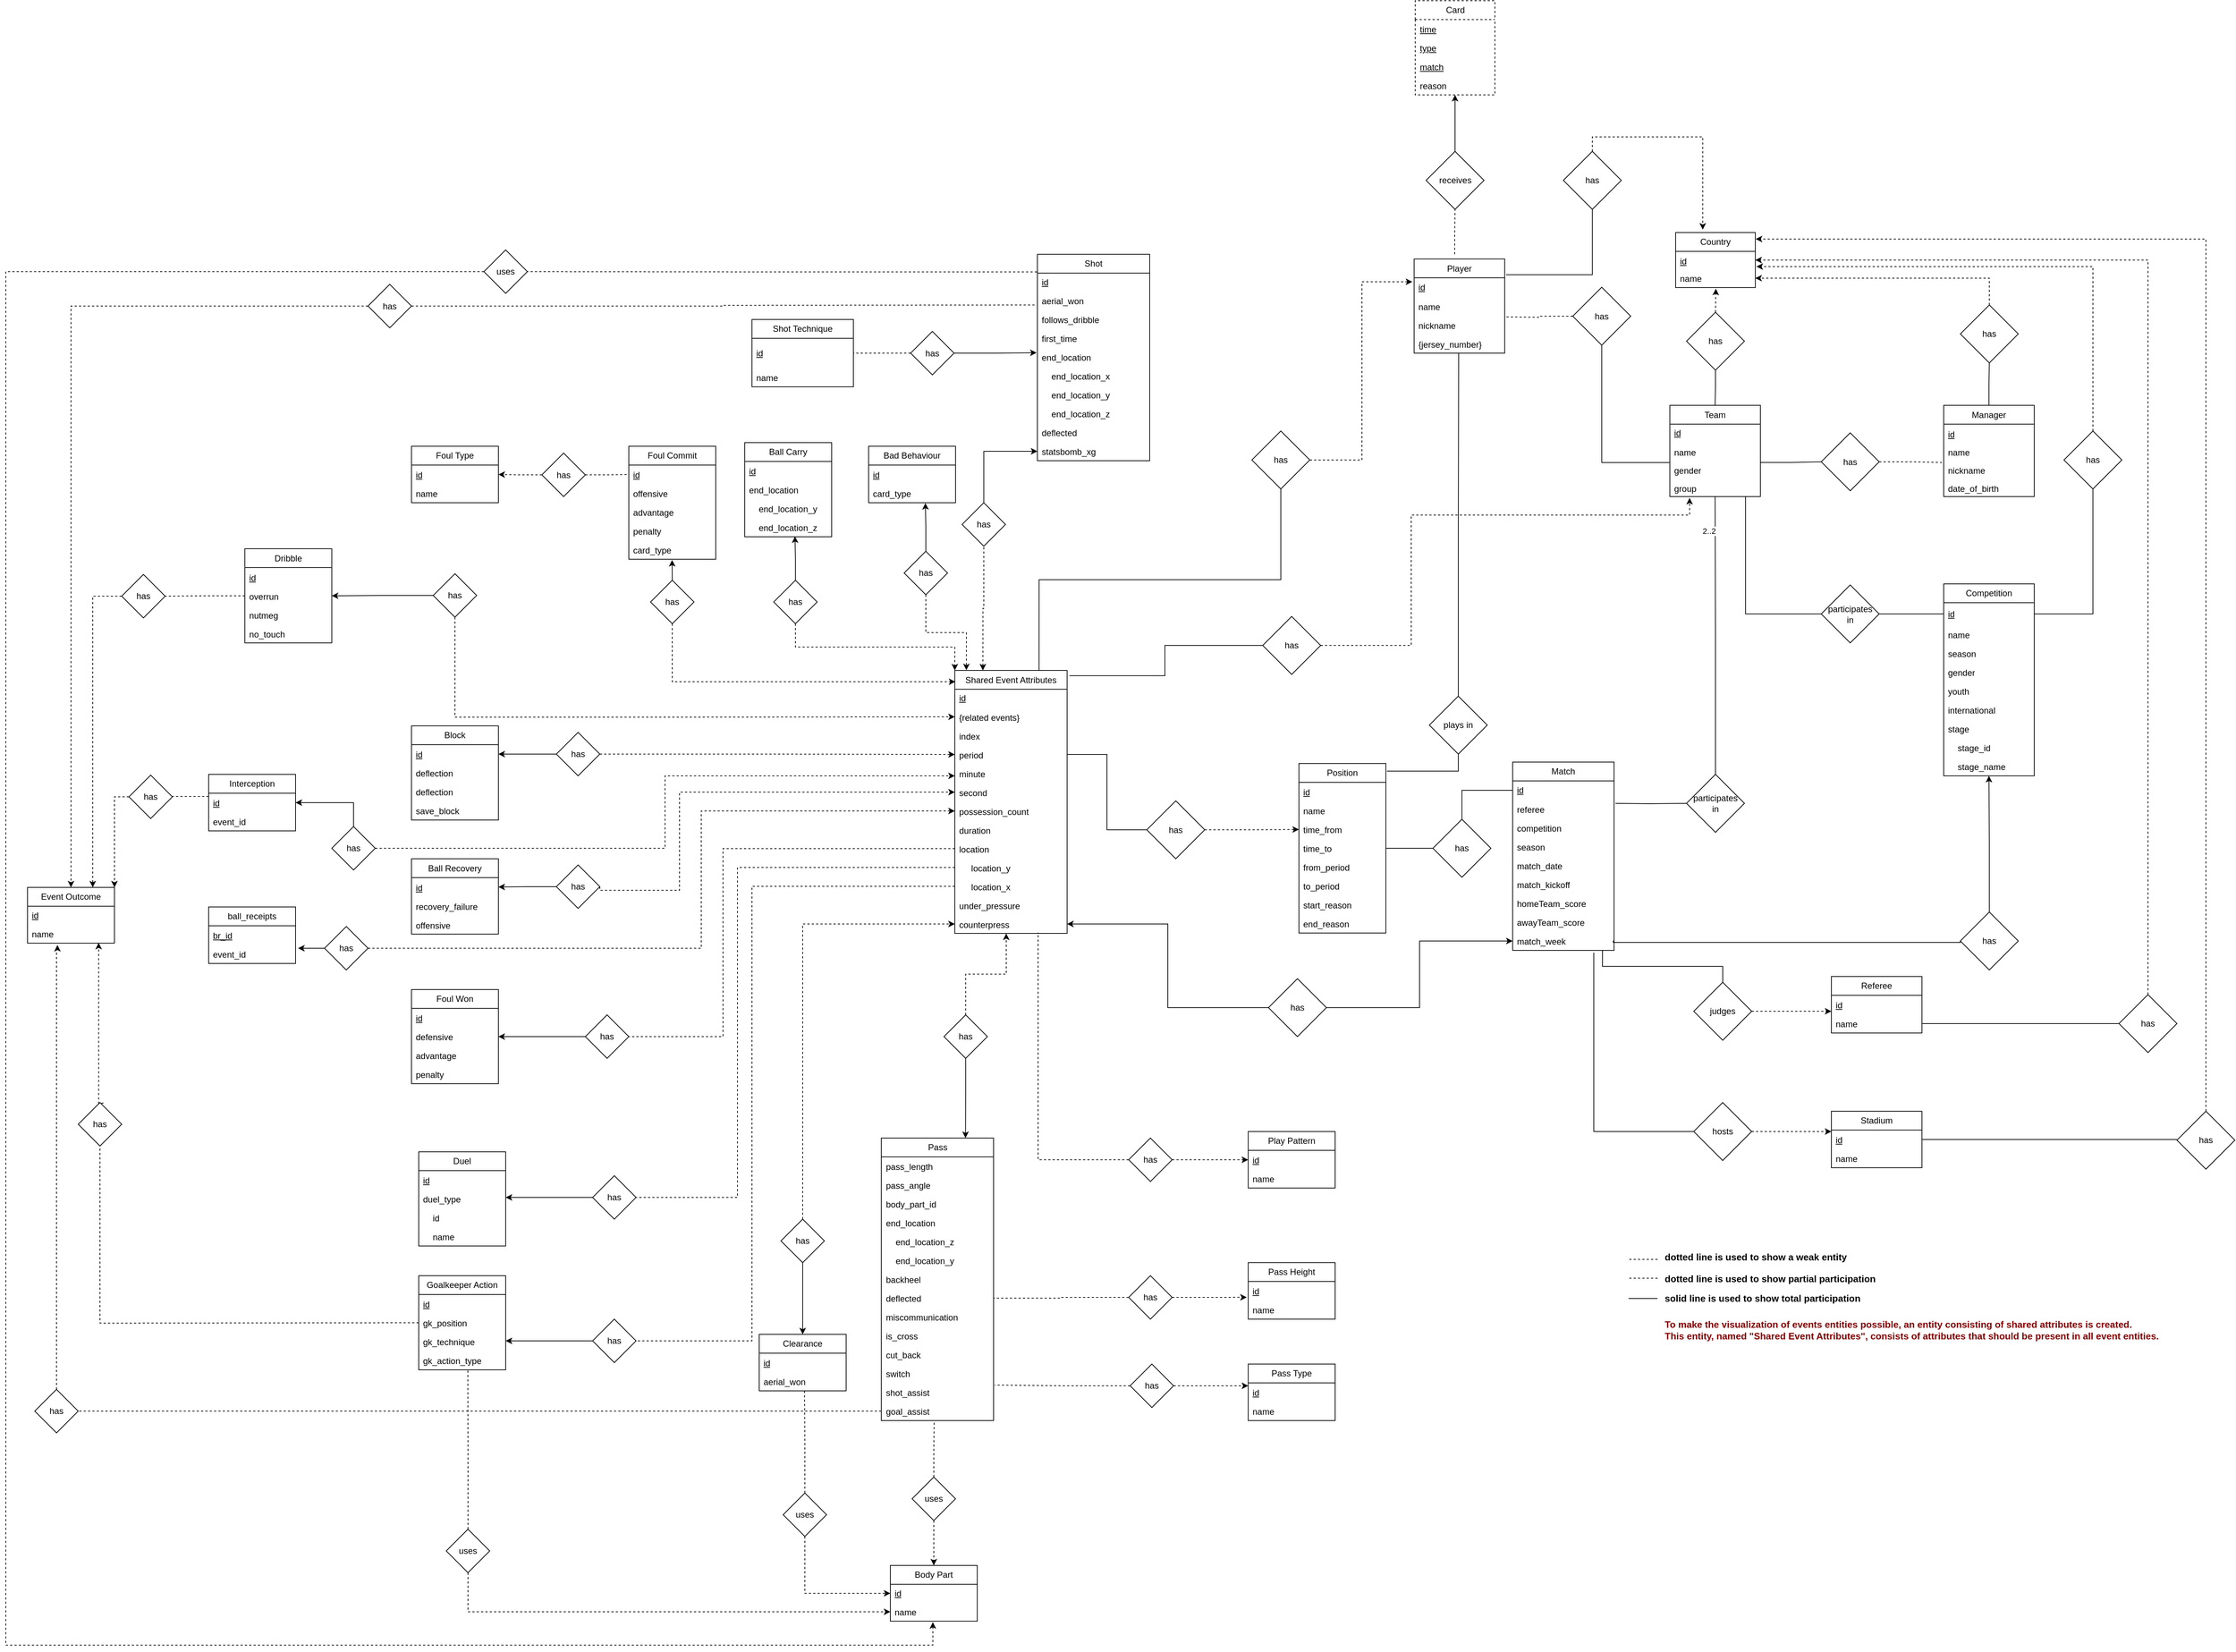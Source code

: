 <mxfile version="24.0.6" type="device">
  <diagram name="Page-1" id="euUB1JI1pM0_XUN8o0wz">
    <mxGraphModel dx="4076" dy="1953" grid="1" gridSize="10" guides="1" tooltips="1" connect="1" arrows="1" fold="1" page="1" pageScale="1" pageWidth="850" pageHeight="1100" math="0" shadow="0">
      <root>
        <mxCell id="0" />
        <mxCell id="1" parent="0" />
        <mxCell id="IzQ1kHWyZ4dIScxcZV7I-5" value="Referee" style="swimlane;fontStyle=0;childLayout=stackLayout;horizontal=1;startSize=26;fillColor=none;horizontalStack=0;resizeParent=1;resizeParentMax=0;resizeLast=0;collapsible=1;marginBottom=0;whiteSpace=wrap;html=1;" parent="1" vertex="1">
          <mxGeometry x="280" y="837" width="125" height="78" as="geometry" />
        </mxCell>
        <mxCell id="IzQ1kHWyZ4dIScxcZV7I-6" value="&lt;u&gt;id&lt;/u&gt;" style="text;strokeColor=none;fillColor=none;align=left;verticalAlign=top;spacingLeft=4;spacingRight=4;overflow=hidden;rotatable=0;points=[[0,0.5],[1,0.5]];portConstraint=eastwest;whiteSpace=wrap;html=1;" parent="IzQ1kHWyZ4dIScxcZV7I-5" vertex="1">
          <mxGeometry y="26" width="125" height="26" as="geometry" />
        </mxCell>
        <mxCell id="IzQ1kHWyZ4dIScxcZV7I-7" value="name" style="text;strokeColor=none;fillColor=none;align=left;verticalAlign=top;spacingLeft=4;spacingRight=4;overflow=hidden;rotatable=0;points=[[0,0.5],[1,0.5]];portConstraint=eastwest;whiteSpace=wrap;html=1;" parent="IzQ1kHWyZ4dIScxcZV7I-5" vertex="1">
          <mxGeometry y="52" width="125" height="26" as="geometry" />
        </mxCell>
        <mxCell id="IzQ1kHWyZ4dIScxcZV7I-10" value="Stadium" style="swimlane;fontStyle=0;childLayout=stackLayout;horizontal=1;startSize=26;fillColor=none;horizontalStack=0;resizeParent=1;resizeParentMax=0;resizeLast=0;collapsible=1;marginBottom=0;whiteSpace=wrap;html=1;" parent="1" vertex="1">
          <mxGeometry x="280" y="1023" width="125" height="78" as="geometry" />
        </mxCell>
        <mxCell id="IzQ1kHWyZ4dIScxcZV7I-11" value="&lt;div style=&quot;text-align: center;&quot;&gt;&lt;span style=&quot;font-size: 12px;&quot;&gt;&lt;u&gt;id&lt;/u&gt;&lt;/span&gt;&lt;/div&gt;" style="text;strokeColor=none;fillColor=none;align=left;verticalAlign=top;spacingLeft=4;spacingRight=4;overflow=hidden;rotatable=0;points=[[0,0.5],[1,0.5]];portConstraint=eastwest;whiteSpace=wrap;html=1;" parent="IzQ1kHWyZ4dIScxcZV7I-10" vertex="1">
          <mxGeometry y="26" width="125" height="26" as="geometry" />
        </mxCell>
        <mxCell id="IzQ1kHWyZ4dIScxcZV7I-12" value="name" style="text;strokeColor=none;fillColor=none;align=left;verticalAlign=top;spacingLeft=4;spacingRight=4;overflow=hidden;rotatable=0;points=[[0,0.5],[1,0.5]];portConstraint=eastwest;whiteSpace=wrap;html=1;" parent="IzQ1kHWyZ4dIScxcZV7I-10" vertex="1">
          <mxGeometry y="52" width="125" height="26" as="geometry" />
        </mxCell>
        <mxCell id="0EmakBo3mS6fOf4XOf90-34" style="edgeStyle=orthogonalEdgeStyle;rounded=0;orthogonalLoop=1;jettySize=auto;html=1;exitX=0.5;exitY=0;exitDx=0;exitDy=0;entryX=0.5;entryY=1;entryDx=0;entryDy=0;endArrow=none;endFill=0;" edge="1" parent="1" source="IzQ1kHWyZ4dIScxcZV7I-19" target="0EmakBo3mS6fOf4XOf90-33">
          <mxGeometry relative="1" as="geometry" />
        </mxCell>
        <mxCell id="IzQ1kHWyZ4dIScxcZV7I-19" value="Manager" style="swimlane;fontStyle=0;childLayout=stackLayout;horizontal=1;startSize=26;fillColor=none;horizontalStack=0;resizeParent=1;resizeParentMax=0;resizeLast=0;collapsible=1;marginBottom=0;whiteSpace=wrap;html=1;" parent="1" vertex="1">
          <mxGeometry x="435" y="48.5" width="125" height="126" as="geometry" />
        </mxCell>
        <mxCell id="IzQ1kHWyZ4dIScxcZV7I-20" value="&lt;u&gt;id&lt;/u&gt;" style="text;strokeColor=none;fillColor=none;align=left;verticalAlign=top;spacingLeft=4;spacingRight=4;overflow=hidden;rotatable=0;points=[[0,0.5],[1,0.5]];portConstraint=eastwest;whiteSpace=wrap;html=1;" parent="IzQ1kHWyZ4dIScxcZV7I-19" vertex="1">
          <mxGeometry y="26" width="125" height="25" as="geometry" />
        </mxCell>
        <mxCell id="IzQ1kHWyZ4dIScxcZV7I-21" value="name" style="text;strokeColor=none;fillColor=none;align=left;verticalAlign=top;spacingLeft=4;spacingRight=4;overflow=hidden;rotatable=0;points=[[0,0.5],[1,0.5]];portConstraint=eastwest;whiteSpace=wrap;html=1;" parent="IzQ1kHWyZ4dIScxcZV7I-19" vertex="1">
          <mxGeometry y="51" width="125" height="25" as="geometry" />
        </mxCell>
        <mxCell id="IzQ1kHWyZ4dIScxcZV7I-23" value="nickname" style="text;strokeColor=none;fillColor=none;align=left;verticalAlign=top;spacingLeft=4;spacingRight=4;overflow=hidden;rotatable=0;points=[[0,0.5],[1,0.5]];portConstraint=eastwest;whiteSpace=wrap;html=1;" parent="IzQ1kHWyZ4dIScxcZV7I-19" vertex="1">
          <mxGeometry y="76" width="125" height="25" as="geometry" />
        </mxCell>
        <mxCell id="IzQ1kHWyZ4dIScxcZV7I-24" value="&lt;div style=&quot;text-align: center;&quot;&gt;&lt;span style=&quot;font-size: 12px;&quot;&gt;date_of_birth&lt;/span&gt;&lt;/div&gt;" style="text;strokeColor=none;fillColor=none;align=left;verticalAlign=top;spacingLeft=4;spacingRight=4;overflow=hidden;rotatable=0;points=[[0,0.5],[1,0.5]];portConstraint=eastwest;whiteSpace=wrap;html=1;" parent="IzQ1kHWyZ4dIScxcZV7I-19" vertex="1">
          <mxGeometry y="101" width="125" height="25" as="geometry" />
        </mxCell>
        <mxCell id="ihPTWZ4L9GCANW0JNGpA-5" value="" style="edgeStyle=orthogonalEdgeStyle;rounded=0;orthogonalLoop=1;jettySize=auto;html=1;endArrow=none;endFill=0;startArrow=none;startFill=0;exitX=0.004;exitY=0.12;exitDx=0;exitDy=0;exitPerimeter=0;" parent="1" source="IzQ1kHWyZ4dIScxcZV7I-30" target="ihPTWZ4L9GCANW0JNGpA-4" edge="1">
          <mxGeometry relative="1" as="geometry" />
        </mxCell>
        <mxCell id="ihPTWZ4L9GCANW0JNGpA-14" value="" style="edgeStyle=orthogonalEdgeStyle;rounded=0;orthogonalLoop=1;jettySize=auto;html=1;endArrow=none;endFill=0;startArrow=none;startFill=0;exitX=0.996;exitY=0.115;exitDx=0;exitDy=0;exitPerimeter=0;" parent="1" source="IzQ1kHWyZ4dIScxcZV7I-30" target="ihPTWZ4L9GCANW0JNGpA-13" edge="1">
          <mxGeometry relative="1" as="geometry" />
        </mxCell>
        <mxCell id="IzQ1kHWyZ4dIScxcZV7I-27" value="Team" style="swimlane;fontStyle=0;childLayout=stackLayout;horizontal=1;startSize=26;fillColor=none;horizontalStack=0;resizeParent=1;resizeParentMax=0;resizeLast=0;collapsible=1;marginBottom=0;whiteSpace=wrap;html=1;" parent="1" vertex="1">
          <mxGeometry x="57" y="48.5" width="125" height="126" as="geometry" />
        </mxCell>
        <mxCell id="IzQ1kHWyZ4dIScxcZV7I-28" value="&lt;u&gt;id&lt;/u&gt;" style="text;strokeColor=none;fillColor=none;align=left;verticalAlign=middle;spacingLeft=4;spacingRight=4;overflow=hidden;rotatable=0;points=[[0,0.5],[1,0.5]];portConstraint=eastwest;whiteSpace=wrap;html=1;" parent="IzQ1kHWyZ4dIScxcZV7I-27" vertex="1">
          <mxGeometry y="26" width="125" height="25" as="geometry" />
        </mxCell>
        <mxCell id="IzQ1kHWyZ4dIScxcZV7I-29" value="&lt;div style=&quot;text-align: center;&quot;&gt;name&lt;/div&gt;" style="text;strokeColor=none;fillColor=none;align=left;verticalAlign=top;spacingLeft=4;spacingRight=4;overflow=hidden;rotatable=0;points=[[0,0.5],[1,0.5]];portConstraint=eastwest;whiteSpace=wrap;html=1;" parent="IzQ1kHWyZ4dIScxcZV7I-27" vertex="1">
          <mxGeometry y="51" width="125" height="25" as="geometry" />
        </mxCell>
        <mxCell id="IzQ1kHWyZ4dIScxcZV7I-30" value="&lt;div style=&quot;text-align: center;&quot;&gt;gender&lt;/div&gt;" style="text;strokeColor=none;fillColor=none;align=left;verticalAlign=top;spacingLeft=4;spacingRight=4;overflow=hidden;rotatable=0;points=[[0,0.5],[1,0.5]];portConstraint=eastwest;whiteSpace=wrap;html=1;" parent="IzQ1kHWyZ4dIScxcZV7I-27" vertex="1">
          <mxGeometry y="76" width="125" height="25" as="geometry" />
        </mxCell>
        <mxCell id="ihPTWZ4L9GCANW0JNGpA-3" value="&lt;div style=&quot;text-align: center;&quot;&gt;group&lt;/div&gt;" style="text;strokeColor=none;fillColor=none;align=left;verticalAlign=top;spacingLeft=4;spacingRight=4;overflow=hidden;rotatable=0;points=[[0,0.5],[1,0.5]];portConstraint=eastwest;whiteSpace=wrap;html=1;" parent="IzQ1kHWyZ4dIScxcZV7I-27" vertex="1">
          <mxGeometry y="101" width="125" height="25" as="geometry" />
        </mxCell>
        <mxCell id="ihPTWZ4L9GCANW0JNGpA-19" value="" style="edgeStyle=orthogonalEdgeStyle;rounded=0;orthogonalLoop=1;jettySize=auto;html=1;endArrow=none;endFill=0;startArrow=none;startFill=0;exitX=1.014;exitY=0.192;exitDx=0;exitDy=0;exitPerimeter=0;" parent="1" target="ihPTWZ4L9GCANW0JNGpA-18" edge="1">
          <mxGeometry relative="1" as="geometry">
            <mxPoint x="-18.04" y="597.992" as="sourcePoint" />
          </mxGeometry>
        </mxCell>
        <mxCell id="ihPTWZ4L9GCANW0JNGpA-22" value="" style="edgeStyle=orthogonalEdgeStyle;rounded=0;orthogonalLoop=1;jettySize=auto;html=1;endArrow=none;endFill=0;startArrow=none;startFill=0;exitX=0.8;exitY=1.115;exitDx=0;exitDy=0;exitPerimeter=0;entryX=0;entryY=0.5;entryDx=0;entryDy=0;" parent="1" source="IzQ1kHWyZ4dIScxcZV7I-66" target="ihPTWZ4L9GCANW0JNGpA-21" edge="1">
          <mxGeometry relative="1" as="geometry">
            <mxPoint x="-20" y="789" as="sourcePoint" />
            <Array as="points">
              <mxPoint x="-48" y="1051" />
            </Array>
          </mxGeometry>
        </mxCell>
        <mxCell id="IzQ1kHWyZ4dIScxcZV7I-50" value="Match" style="swimlane;fontStyle=0;childLayout=stackLayout;horizontal=1;startSize=26;fillColor=none;horizontalStack=0;resizeParent=1;resizeParentMax=0;resizeLast=0;collapsible=1;marginBottom=0;whiteSpace=wrap;html=1;" parent="1" vertex="1">
          <mxGeometry x="-160" y="541" width="140" height="260" as="geometry" />
        </mxCell>
        <mxCell id="IzQ1kHWyZ4dIScxcZV7I-51" value="&lt;u&gt;id&lt;/u&gt;" style="text;strokeColor=none;fillColor=none;align=left;verticalAlign=middle;spacingLeft=4;spacingRight=4;overflow=hidden;rotatable=0;points=[[0,0.5],[1,0.5]];portConstraint=eastwest;whiteSpace=wrap;html=1;" parent="IzQ1kHWyZ4dIScxcZV7I-50" vertex="1">
          <mxGeometry y="26" width="140" height="26" as="geometry" />
        </mxCell>
        <mxCell id="IzQ1kHWyZ4dIScxcZV7I-68" value="&lt;div style=&quot;text-align: center;&quot;&gt;referee&lt;/div&gt;" style="text;strokeColor=none;fillColor=none;align=left;verticalAlign=top;spacingLeft=4;spacingRight=4;overflow=hidden;rotatable=0;points=[[0,0.5],[1,0.5]];portConstraint=eastwest;whiteSpace=wrap;html=1;" parent="IzQ1kHWyZ4dIScxcZV7I-50" vertex="1">
          <mxGeometry y="52" width="140" height="26" as="geometry" />
        </mxCell>
        <mxCell id="IzQ1kHWyZ4dIScxcZV7I-52" value="&lt;span&gt;competition&lt;/span&gt;" style="text;strokeColor=none;fillColor=none;align=left;verticalAlign=top;spacingLeft=4;spacingRight=4;overflow=hidden;rotatable=0;points=[[0,0.5],[1,0.5]];portConstraint=eastwest;whiteSpace=wrap;html=1;fontStyle=0" parent="IzQ1kHWyZ4dIScxcZV7I-50" vertex="1">
          <mxGeometry y="78" width="140" height="26" as="geometry" />
        </mxCell>
        <mxCell id="IzQ1kHWyZ4dIScxcZV7I-53" value="&lt;span&gt;season&lt;/span&gt;" style="text;strokeColor=none;fillColor=none;align=left;verticalAlign=top;spacingLeft=4;spacingRight=4;overflow=hidden;rotatable=0;points=[[0,0.5],[1,0.5]];portConstraint=eastwest;whiteSpace=wrap;html=1;fontStyle=0" parent="IzQ1kHWyZ4dIScxcZV7I-50" vertex="1">
          <mxGeometry y="104" width="140" height="26" as="geometry" />
        </mxCell>
        <mxCell id="IzQ1kHWyZ4dIScxcZV7I-59" value="match_date" style="text;strokeColor=none;fillColor=none;align=left;verticalAlign=top;spacingLeft=4;spacingRight=4;overflow=hidden;rotatable=0;points=[[0,0.5],[1,0.5]];portConstraint=eastwest;whiteSpace=wrap;html=1;fontStyle=0" parent="IzQ1kHWyZ4dIScxcZV7I-50" vertex="1">
          <mxGeometry y="130" width="140" height="26" as="geometry" />
        </mxCell>
        <mxCell id="IzQ1kHWyZ4dIScxcZV7I-60" value="&lt;span&gt;match_kickoff&lt;/span&gt;" style="text;strokeColor=none;fillColor=none;align=left;verticalAlign=top;spacingLeft=4;spacingRight=4;overflow=hidden;rotatable=0;points=[[0,0.5],[1,0.5]];portConstraint=eastwest;whiteSpace=wrap;html=1;fontStyle=0" parent="IzQ1kHWyZ4dIScxcZV7I-50" vertex="1">
          <mxGeometry y="156" width="140" height="26" as="geometry" />
        </mxCell>
        <mxCell id="IzQ1kHWyZ4dIScxcZV7I-56" value="&lt;div style=&quot;text-align: center;&quot;&gt;homeTeam_score&lt;/div&gt;" style="text;strokeColor=none;fillColor=none;align=left;verticalAlign=top;spacingLeft=4;spacingRight=4;overflow=hidden;rotatable=0;points=[[0,0.5],[1,0.5]];portConstraint=eastwest;whiteSpace=wrap;html=1;" parent="IzQ1kHWyZ4dIScxcZV7I-50" vertex="1">
          <mxGeometry y="182" width="140" height="26" as="geometry" />
        </mxCell>
        <mxCell id="IzQ1kHWyZ4dIScxcZV7I-57" value="awayTeam_score" style="text;strokeColor=none;fillColor=none;align=left;verticalAlign=top;spacingLeft=4;spacingRight=4;overflow=hidden;rotatable=0;points=[[0,0.5],[1,0.5]];portConstraint=eastwest;whiteSpace=wrap;html=1;" parent="IzQ1kHWyZ4dIScxcZV7I-50" vertex="1">
          <mxGeometry y="208" width="140" height="26" as="geometry" />
        </mxCell>
        <mxCell id="IzQ1kHWyZ4dIScxcZV7I-66" value="match_week" style="text;strokeColor=none;fillColor=none;align=left;verticalAlign=top;spacingLeft=4;spacingRight=4;overflow=hidden;rotatable=0;points=[[0,0.5],[1,0.5]];portConstraint=eastwest;whiteSpace=wrap;html=1;" parent="IzQ1kHWyZ4dIScxcZV7I-50" vertex="1">
          <mxGeometry y="234" width="140" height="26" as="geometry" />
        </mxCell>
        <mxCell id="IzQ1kHWyZ4dIScxcZV7I-86" value="Competition" style="swimlane;fontStyle=0;childLayout=stackLayout;horizontal=1;startSize=26;fillColor=none;horizontalStack=0;resizeParent=1;resizeParentMax=0;resizeLast=0;collapsible=1;marginBottom=0;whiteSpace=wrap;html=1;" parent="1" vertex="1">
          <mxGeometry x="435" y="295" width="125" height="265" as="geometry" />
        </mxCell>
        <mxCell id="IzQ1kHWyZ4dIScxcZV7I-87" value="&lt;u&gt;id&lt;/u&gt;" style="text;strokeColor=none;fillColor=none;align=left;verticalAlign=middle;spacingLeft=4;spacingRight=4;overflow=hidden;rotatable=0;points=[[0,0.5],[1,0.5]];portConstraint=eastwest;whiteSpace=wrap;html=1;" parent="IzQ1kHWyZ4dIScxcZV7I-86" vertex="1">
          <mxGeometry y="26" width="125" height="31" as="geometry" />
        </mxCell>
        <mxCell id="IzQ1kHWyZ4dIScxcZV7I-88" value="name" style="text;strokeColor=none;fillColor=none;align=left;verticalAlign=top;spacingLeft=4;spacingRight=4;overflow=hidden;rotatable=0;points=[[0,0.5],[1,0.5]];portConstraint=eastwest;whiteSpace=wrap;html=1;" parent="IzQ1kHWyZ4dIScxcZV7I-86" vertex="1">
          <mxGeometry y="57" width="125" height="26" as="geometry" />
        </mxCell>
        <mxCell id="IzQ1kHWyZ4dIScxcZV7I-89" value="&lt;div style=&quot;text-align: center;&quot;&gt;season&lt;/div&gt;" style="text;strokeColor=none;fillColor=none;align=left;verticalAlign=top;spacingLeft=4;spacingRight=4;overflow=hidden;rotatable=0;points=[[0,0.5],[1,0.5]];portConstraint=eastwest;whiteSpace=wrap;html=1;" parent="IzQ1kHWyZ4dIScxcZV7I-86" vertex="1">
          <mxGeometry y="83" width="125" height="26" as="geometry" />
        </mxCell>
        <mxCell id="IzQ1kHWyZ4dIScxcZV7I-91" value="gender" style="text;strokeColor=none;fillColor=none;align=left;verticalAlign=top;spacingLeft=4;spacingRight=4;overflow=hidden;rotatable=0;points=[[0,0.5],[1,0.5]];portConstraint=eastwest;whiteSpace=wrap;html=1;" parent="IzQ1kHWyZ4dIScxcZV7I-86" vertex="1">
          <mxGeometry y="109" width="125" height="26" as="geometry" />
        </mxCell>
        <mxCell id="IzQ1kHWyZ4dIScxcZV7I-92" value="youth" style="text;strokeColor=none;fillColor=none;align=left;verticalAlign=top;spacingLeft=4;spacingRight=4;overflow=hidden;rotatable=0;points=[[0,0.5],[1,0.5]];portConstraint=eastwest;whiteSpace=wrap;html=1;" parent="IzQ1kHWyZ4dIScxcZV7I-86" vertex="1">
          <mxGeometry y="135" width="125" height="26" as="geometry" />
        </mxCell>
        <mxCell id="IzQ1kHWyZ4dIScxcZV7I-93" value="international" style="text;strokeColor=none;fillColor=none;align=left;verticalAlign=top;spacingLeft=4;spacingRight=4;overflow=hidden;rotatable=0;points=[[0,0.5],[1,0.5]];portConstraint=eastwest;whiteSpace=wrap;html=1;" parent="IzQ1kHWyZ4dIScxcZV7I-86" vertex="1">
          <mxGeometry y="161" width="125" height="26" as="geometry" />
        </mxCell>
        <mxCell id="IzQ1kHWyZ4dIScxcZV7I-97" value="stage" style="text;strokeColor=none;fillColor=none;align=left;verticalAlign=top;spacingLeft=4;spacingRight=4;overflow=hidden;rotatable=0;points=[[0,0.5],[1,0.5]];portConstraint=eastwest;whiteSpace=wrap;html=1;" parent="IzQ1kHWyZ4dIScxcZV7I-86" vertex="1">
          <mxGeometry y="187" width="125" height="26" as="geometry" />
        </mxCell>
        <mxCell id="0EmakBo3mS6fOf4XOf90-3" value="&amp;nbsp; &amp;nbsp; stage_id" style="text;strokeColor=none;fillColor=none;align=left;verticalAlign=top;spacingLeft=4;spacingRight=4;overflow=hidden;rotatable=0;points=[[0,0.5],[1,0.5]];portConstraint=eastwest;whiteSpace=wrap;html=1;" vertex="1" parent="IzQ1kHWyZ4dIScxcZV7I-86">
          <mxGeometry y="213" width="125" height="26" as="geometry" />
        </mxCell>
        <mxCell id="0EmakBo3mS6fOf4XOf90-4" value="&amp;nbsp; &amp;nbsp; stage_name" style="text;strokeColor=none;fillColor=none;align=left;verticalAlign=top;spacingLeft=4;spacingRight=4;overflow=hidden;rotatable=0;points=[[0,0.5],[1,0.5]];portConstraint=eastwest;whiteSpace=wrap;html=1;" vertex="1" parent="IzQ1kHWyZ4dIScxcZV7I-86">
          <mxGeometry y="239" width="125" height="26" as="geometry" />
        </mxCell>
        <mxCell id="0EmakBo3mS6fOf4XOf90-28" style="edgeStyle=orthogonalEdgeStyle;rounded=0;orthogonalLoop=1;jettySize=auto;html=1;exitX=1.016;exitY=-0.164;exitDx=0;exitDy=0;entryX=0.5;entryY=1;entryDx=0;entryDy=0;endArrow=none;endFill=0;startArrow=none;startFill=0;exitPerimeter=0;" edge="1" parent="1" source="ihPTWZ4L9GCANW0JNGpA-1" target="0EmakBo3mS6fOf4XOf90-27">
          <mxGeometry relative="1" as="geometry" />
        </mxCell>
        <mxCell id="sX7GUxveeDLK2bp8o3HS-6" value="Player" style="swimlane;fontStyle=0;childLayout=stackLayout;horizontal=1;startSize=26;fillColor=none;horizontalStack=0;resizeParent=1;resizeParentMax=0;resizeLast=0;collapsible=1;marginBottom=0;whiteSpace=wrap;html=1;" parent="1" vertex="1">
          <mxGeometry x="-296" y="-153.5" width="125" height="130" as="geometry" />
        </mxCell>
        <mxCell id="ihPTWZ4L9GCANW0JNGpA-1" value="&lt;div style=&quot;text-align: center;&quot;&gt;&lt;u&gt;id&lt;/u&gt;&lt;/div&gt;" style="text;strokeColor=none;fillColor=none;align=left;verticalAlign=middle;spacingLeft=4;spacingRight=4;overflow=hidden;rotatable=0;points=[[0,0.5],[1,0.5]];portConstraint=eastwest;whiteSpace=wrap;html=1;" parent="sX7GUxveeDLK2bp8o3HS-6" vertex="1">
          <mxGeometry y="26" width="125" height="26" as="geometry" />
        </mxCell>
        <mxCell id="sX7GUxveeDLK2bp8o3HS-8" value="&lt;div style=&quot;text-align: center;&quot;&gt;name&lt;/div&gt;" style="text;strokeColor=none;fillColor=none;align=left;verticalAlign=top;spacingLeft=4;spacingRight=4;overflow=hidden;rotatable=0;points=[[0,0.5],[1,0.5]];portConstraint=eastwest;whiteSpace=wrap;html=1;" parent="sX7GUxveeDLK2bp8o3HS-6" vertex="1">
          <mxGeometry y="52" width="125" height="26" as="geometry" />
        </mxCell>
        <mxCell id="ihPTWZ4L9GCANW0JNGpA-30" value="&lt;div style=&quot;text-align: center;&quot;&gt;nickname&lt;/div&gt;" style="text;strokeColor=none;fillColor=none;align=left;verticalAlign=top;spacingLeft=4;spacingRight=4;overflow=hidden;rotatable=0;points=[[0,0.5],[1,0.5]];portConstraint=eastwest;whiteSpace=wrap;html=1;" parent="sX7GUxveeDLK2bp8o3HS-6" vertex="1">
          <mxGeometry y="78" width="125" height="26" as="geometry" />
        </mxCell>
        <mxCell id="ihPTWZ4L9GCANW0JNGpA-17" value="&lt;div style=&quot;text-align: center;&quot;&gt;{jersey_number}&lt;/div&gt;" style="text;strokeColor=none;fillColor=none;align=left;verticalAlign=top;spacingLeft=4;spacingRight=4;overflow=hidden;rotatable=0;points=[[0,0.5],[1,0.5]];portConstraint=eastwest;whiteSpace=wrap;html=1;" parent="sX7GUxveeDLK2bp8o3HS-6" vertex="1">
          <mxGeometry y="104" width="125" height="26" as="geometry" />
        </mxCell>
        <mxCell id="ihPTWZ4L9GCANW0JNGpA-32" value="" style="edgeStyle=orthogonalEdgeStyle;rounded=0;orthogonalLoop=1;jettySize=auto;html=1;endArrow=none;endFill=0;startArrow=none;startFill=0;exitX=1.013;exitY=0.045;exitDx=0;exitDy=0;exitPerimeter=0;" parent="1" source="sX7GUxveeDLK2bp8o3HS-27" target="ihPTWZ4L9GCANW0JNGpA-31" edge="1">
          <mxGeometry relative="1" as="geometry" />
        </mxCell>
        <mxCell id="sX7GUxveeDLK2bp8o3HS-27" value="Position" style="swimlane;fontStyle=0;childLayout=stackLayout;horizontal=1;startSize=26;fillColor=none;horizontalStack=0;resizeParent=1;resizeParentMax=0;resizeLast=0;collapsible=1;marginBottom=0;whiteSpace=wrap;html=1;" parent="1" vertex="1">
          <mxGeometry x="-455" y="543" width="120" height="234" as="geometry" />
        </mxCell>
        <mxCell id="ihPTWZ4L9GCANW0JNGpA-137" value="&lt;div style=&quot;text-align: center;&quot;&gt;&lt;u&gt;id&lt;/u&gt;&lt;/div&gt;" style="text;strokeColor=none;fillColor=none;align=left;verticalAlign=top;spacingLeft=4;spacingRight=4;overflow=hidden;rotatable=0;points=[[0,0.5],[1,0.5]];portConstraint=eastwest;whiteSpace=wrap;html=1;" parent="sX7GUxveeDLK2bp8o3HS-27" vertex="1">
          <mxGeometry y="26" width="120" height="26" as="geometry" />
        </mxCell>
        <mxCell id="ihPTWZ4L9GCANW0JNGpA-138" value="&lt;div style=&quot;text-align: center;&quot;&gt;name&lt;/div&gt;" style="text;strokeColor=none;fillColor=none;align=left;verticalAlign=top;spacingLeft=4;spacingRight=4;overflow=hidden;rotatable=0;points=[[0,0.5],[1,0.5]];portConstraint=eastwest;whiteSpace=wrap;html=1;" parent="sX7GUxveeDLK2bp8o3HS-27" vertex="1">
          <mxGeometry y="52" width="120" height="26" as="geometry" />
        </mxCell>
        <mxCell id="ihPTWZ4L9GCANW0JNGpA-44" value="&lt;div style=&quot;text-align: center;&quot;&gt;time_from&lt;/div&gt;" style="text;strokeColor=none;fillColor=none;align=left;verticalAlign=top;spacingLeft=4;spacingRight=4;overflow=hidden;rotatable=0;points=[[0,0.5],[1,0.5]];portConstraint=eastwest;whiteSpace=wrap;html=1;" parent="sX7GUxveeDLK2bp8o3HS-27" vertex="1">
          <mxGeometry y="78" width="120" height="26" as="geometry" />
        </mxCell>
        <mxCell id="sX7GUxveeDLK2bp8o3HS-34" value="&lt;div style=&quot;text-align: center;&quot;&gt;time_to&lt;/div&gt;" style="text;strokeColor=none;fillColor=none;align=left;verticalAlign=top;spacingLeft=4;spacingRight=4;overflow=hidden;rotatable=0;points=[[0,0.5],[1,0.5]];portConstraint=eastwest;whiteSpace=wrap;html=1;" parent="sX7GUxveeDLK2bp8o3HS-27" vertex="1">
          <mxGeometry y="104" width="120" height="26" as="geometry" />
        </mxCell>
        <mxCell id="sX7GUxveeDLK2bp8o3HS-35" value="&lt;div style=&quot;text-align: center;&quot;&gt;from_period&lt;/div&gt;" style="text;strokeColor=none;fillColor=none;align=left;verticalAlign=top;spacingLeft=4;spacingRight=4;overflow=hidden;rotatable=0;points=[[0,0.5],[1,0.5]];portConstraint=eastwest;whiteSpace=wrap;html=1;" parent="sX7GUxveeDLK2bp8o3HS-27" vertex="1">
          <mxGeometry y="130" width="120" height="26" as="geometry" />
        </mxCell>
        <mxCell id="sX7GUxveeDLK2bp8o3HS-36" value="&lt;div style=&quot;text-align: center;&quot;&gt;to_period&lt;/div&gt;" style="text;strokeColor=none;fillColor=none;align=left;verticalAlign=top;spacingLeft=4;spacingRight=4;overflow=hidden;rotatable=0;points=[[0,0.5],[1,0.5]];portConstraint=eastwest;whiteSpace=wrap;html=1;" parent="sX7GUxveeDLK2bp8o3HS-27" vertex="1">
          <mxGeometry y="156" width="120" height="26" as="geometry" />
        </mxCell>
        <mxCell id="sX7GUxveeDLK2bp8o3HS-37" value="&lt;div style=&quot;text-align: center;&quot;&gt;start_reason&lt;/div&gt;" style="text;strokeColor=none;fillColor=none;align=left;verticalAlign=top;spacingLeft=4;spacingRight=4;overflow=hidden;rotatable=0;points=[[0,0.5],[1,0.5]];portConstraint=eastwest;whiteSpace=wrap;html=1;" parent="sX7GUxveeDLK2bp8o3HS-27" vertex="1">
          <mxGeometry y="182" width="120" height="26" as="geometry" />
        </mxCell>
        <mxCell id="sX7GUxveeDLK2bp8o3HS-38" value="&lt;div style=&quot;text-align: center;&quot;&gt;end_reason&lt;/div&gt;" style="text;strokeColor=none;fillColor=none;align=left;verticalAlign=top;spacingLeft=4;spacingRight=4;overflow=hidden;rotatable=0;points=[[0,0.5],[1,0.5]];portConstraint=eastwest;whiteSpace=wrap;html=1;" parent="sX7GUxveeDLK2bp8o3HS-27" vertex="1">
          <mxGeometry y="208" width="120" height="26" as="geometry" />
        </mxCell>
        <mxCell id="sX7GUxveeDLK2bp8o3HS-45" value="Card" style="swimlane;fontStyle=0;childLayout=stackLayout;horizontal=1;startSize=26;fillColor=none;horizontalStack=0;resizeParent=1;resizeParentMax=0;resizeLast=0;collapsible=1;marginBottom=0;whiteSpace=wrap;html=1;dashed=1;" parent="1" vertex="1">
          <mxGeometry x="-294.5" y="-510" width="110" height="130" as="geometry" />
        </mxCell>
        <mxCell id="sX7GUxveeDLK2bp8o3HS-50" value="&lt;div style=&quot;text-align: center;&quot;&gt;&lt;u&gt;time&lt;/u&gt;&lt;/div&gt;" style="text;strokeColor=none;fillColor=none;align=left;verticalAlign=top;spacingLeft=4;spacingRight=4;overflow=hidden;rotatable=0;points=[[0,0.5],[1,0.5]];portConstraint=eastwest;whiteSpace=wrap;html=1;fontStyle=0" parent="sX7GUxveeDLK2bp8o3HS-45" vertex="1">
          <mxGeometry y="26" width="110" height="26" as="geometry" />
        </mxCell>
        <mxCell id="ihPTWZ4L9GCANW0JNGpA-40" value="&lt;div style=&quot;text-align: center;&quot;&gt;type&lt;/div&gt;" style="text;strokeColor=none;fillColor=none;align=left;verticalAlign=top;spacingLeft=4;spacingRight=4;overflow=hidden;rotatable=0;points=[[0,0.5],[1,0.5]];portConstraint=eastwest;whiteSpace=wrap;html=1;fontStyle=4" parent="sX7GUxveeDLK2bp8o3HS-45" vertex="1">
          <mxGeometry y="52" width="110" height="26" as="geometry" />
        </mxCell>
        <mxCell id="sX7GUxveeDLK2bp8o3HS-53" value="&lt;div style=&quot;text-align: center;&quot;&gt;&lt;u&gt;match&lt;/u&gt;&lt;/div&gt;" style="text;strokeColor=none;fillColor=none;align=left;verticalAlign=top;spacingLeft=4;spacingRight=4;overflow=hidden;rotatable=0;points=[[0,0.5],[1,0.5]];portConstraint=eastwest;whiteSpace=wrap;html=1;" parent="sX7GUxveeDLK2bp8o3HS-45" vertex="1">
          <mxGeometry y="78" width="110" height="26" as="geometry" />
        </mxCell>
        <mxCell id="0EmakBo3mS6fOf4XOf90-46" value="&lt;div style=&quot;text-align: center;&quot;&gt;reason&lt;/div&gt;" style="text;strokeColor=none;fillColor=none;align=left;verticalAlign=top;spacingLeft=4;spacingRight=4;overflow=hidden;rotatable=0;points=[[0,0.5],[1,0.5]];portConstraint=eastwest;whiteSpace=wrap;html=1;" vertex="1" parent="sX7GUxveeDLK2bp8o3HS-45">
          <mxGeometry y="104" width="110" height="26" as="geometry" />
        </mxCell>
        <mxCell id="ihPTWZ4L9GCANW0JNGpA-7" style="edgeStyle=orthogonalEdgeStyle;rounded=0;orthogonalLoop=1;jettySize=auto;html=1;exitX=0;exitY=0.5;exitDx=0;exitDy=0;endArrow=none;endFill=0;dashed=1;entryX=1.004;entryY=0.08;entryDx=0;entryDy=0;entryPerimeter=0;" parent="1" source="ihPTWZ4L9GCANW0JNGpA-4" edge="1">
          <mxGeometry relative="1" as="geometry">
            <mxPoint x="-170.5" y="-73.5" as="targetPoint" />
          </mxGeometry>
        </mxCell>
        <mxCell id="ihPTWZ4L9GCANW0JNGpA-4" value="has" style="rhombus;whiteSpace=wrap;html=1;fillColor=none;fontStyle=0;startSize=26;" parent="1" vertex="1">
          <mxGeometry x="-77" y="-114.5" width="80" height="80" as="geometry" />
        </mxCell>
        <mxCell id="ihPTWZ4L9GCANW0JNGpA-16" style="edgeStyle=orthogonalEdgeStyle;rounded=0;orthogonalLoop=1;jettySize=auto;html=1;exitX=1;exitY=0.5;exitDx=0;exitDy=0;entryX=-0.02;entryY=0.115;entryDx=0;entryDy=0;endArrow=none;endFill=0;dashed=1;entryPerimeter=0;" parent="1" source="ihPTWZ4L9GCANW0JNGpA-13" target="IzQ1kHWyZ4dIScxcZV7I-23" edge="1">
          <mxGeometry relative="1" as="geometry" />
        </mxCell>
        <mxCell id="ihPTWZ4L9GCANW0JNGpA-13" value="has" style="rhombus;whiteSpace=wrap;html=1;fillColor=none;fontStyle=0;startSize=26;" parent="1" vertex="1">
          <mxGeometry x="266" y="86.5" width="80" height="80" as="geometry" />
        </mxCell>
        <mxCell id="ihPTWZ4L9GCANW0JNGpA-18" value="participates&lt;div&gt;in&lt;/div&gt;" style="rhombus;whiteSpace=wrap;html=1;fillColor=none;fontStyle=0;startSize=26;" parent="1" vertex="1">
          <mxGeometry x="80" y="558" width="80" height="80" as="geometry" />
        </mxCell>
        <mxCell id="ihPTWZ4L9GCANW0JNGpA-23" style="edgeStyle=orthogonalEdgeStyle;rounded=0;orthogonalLoop=1;jettySize=auto;html=1;endArrow=classic;endFill=1;dashed=1;" parent="1" source="ihPTWZ4L9GCANW0JNGpA-21" edge="1">
          <mxGeometry relative="1" as="geometry">
            <mxPoint x="280" y="1051" as="targetPoint" />
          </mxGeometry>
        </mxCell>
        <mxCell id="ihPTWZ4L9GCANW0JNGpA-21" value="hosts" style="rhombus;whiteSpace=wrap;html=1;fillColor=none;fontStyle=0;startSize=26;" parent="1" vertex="1">
          <mxGeometry x="90" y="1011" width="80" height="80" as="geometry" />
        </mxCell>
        <mxCell id="ihPTWZ4L9GCANW0JNGpA-27" value="" style="edgeStyle=orthogonalEdgeStyle;rounded=0;orthogonalLoop=1;jettySize=auto;html=1;endArrow=none;endFill=0;startArrow=none;startFill=0;exitX=0.886;exitY=0.975;exitDx=0;exitDy=0;exitPerimeter=0;" parent="1" target="ihPTWZ4L9GCANW0JNGpA-29" edge="1" source="IzQ1kHWyZ4dIScxcZV7I-66">
          <mxGeometry relative="1" as="geometry">
            <mxPoint x="-20" y="885" as="sourcePoint" />
          </mxGeometry>
        </mxCell>
        <mxCell id="ihPTWZ4L9GCANW0JNGpA-28" style="edgeStyle=orthogonalEdgeStyle;rounded=0;orthogonalLoop=1;jettySize=auto;html=1;entryX=0;entryY=0.5;entryDx=0;entryDy=0;endArrow=classic;endFill=1;dashed=1;" parent="1" source="ihPTWZ4L9GCANW0JNGpA-29" edge="1">
          <mxGeometry relative="1" as="geometry">
            <mxPoint x="280" y="885" as="targetPoint" />
          </mxGeometry>
        </mxCell>
        <mxCell id="ihPTWZ4L9GCANW0JNGpA-29" value="judges" style="rhombus;whiteSpace=wrap;html=1;fillColor=none;fontStyle=0;startSize=26;" parent="1" vertex="1">
          <mxGeometry x="90" y="845" width="80" height="80" as="geometry" />
        </mxCell>
        <mxCell id="ihPTWZ4L9GCANW0JNGpA-31" value="plays in" style="rhombus;whiteSpace=wrap;html=1;fillColor=none;fontStyle=0;startSize=26;" parent="1" vertex="1">
          <mxGeometry x="-275" y="450" width="80" height="80" as="geometry" />
        </mxCell>
        <mxCell id="ihPTWZ4L9GCANW0JNGpA-33" style="edgeStyle=orthogonalEdgeStyle;rounded=0;orthogonalLoop=1;jettySize=auto;html=1;entryX=0.492;entryY=1;entryDx=0;entryDy=0;endArrow=none;endFill=0;entryPerimeter=0;" parent="1" source="ihPTWZ4L9GCANW0JNGpA-31" target="ihPTWZ4L9GCANW0JNGpA-17" edge="1">
          <mxGeometry relative="1" as="geometry" />
        </mxCell>
        <mxCell id="0EmakBo3mS6fOf4XOf90-275" style="edgeStyle=orthogonalEdgeStyle;rounded=0;orthogonalLoop=1;jettySize=auto;html=1;exitX=0;exitY=0.5;exitDx=0;exitDy=0;entryX=1;entryY=0.5;entryDx=0;entryDy=0;endArrow=none;endFill=0;" edge="1" parent="1" source="ihPTWZ4L9GCANW0JNGpA-45" target="sX7GUxveeDLK2bp8o3HS-34">
          <mxGeometry relative="1" as="geometry" />
        </mxCell>
        <mxCell id="ihPTWZ4L9GCANW0JNGpA-45" value="has" style="rhombus;whiteSpace=wrap;html=1;fillColor=none;fontStyle=0;startSize=26;" parent="1" vertex="1">
          <mxGeometry x="-270" y="620" width="80" height="80" as="geometry" />
        </mxCell>
        <mxCell id="ihPTWZ4L9GCANW0JNGpA-46" style="edgeStyle=orthogonalEdgeStyle;rounded=0;orthogonalLoop=1;jettySize=auto;html=1;exitX=0;exitY=0.5;exitDx=0;exitDy=0;endArrow=none;endFill=0;" parent="1" source="IzQ1kHWyZ4dIScxcZV7I-51" target="ihPTWZ4L9GCANW0JNGpA-45" edge="1">
          <mxGeometry relative="1" as="geometry" />
        </mxCell>
        <mxCell id="ihPTWZ4L9GCANW0JNGpA-52" style="edgeStyle=orthogonalEdgeStyle;rounded=0;orthogonalLoop=1;jettySize=auto;html=1;exitX=0.5;exitY=0;exitDx=0;exitDy=0;endArrow=classic;endFill=1;" parent="1" source="ihPTWZ4L9GCANW0JNGpA-50" target="sX7GUxveeDLK2bp8o3HS-45" edge="1">
          <mxGeometry relative="1" as="geometry" />
        </mxCell>
        <mxCell id="ihPTWZ4L9GCANW0JNGpA-50" value="receives" style="rhombus;whiteSpace=wrap;html=1;fillColor=none;fontStyle=0;startSize=26;" parent="1" vertex="1">
          <mxGeometry x="-279.5" y="-302" width="80" height="80" as="geometry" />
        </mxCell>
        <mxCell id="ihPTWZ4L9GCANW0JNGpA-51" style="edgeStyle=orthogonalEdgeStyle;rounded=0;orthogonalLoop=1;jettySize=auto;html=1;exitX=0.448;exitY=-0.05;exitDx=0;exitDy=0;entryX=0.5;entryY=1;entryDx=0;entryDy=0;endArrow=none;endFill=0;dashed=1;exitPerimeter=0;" parent="1" source="sX7GUxveeDLK2bp8o3HS-6" target="ihPTWZ4L9GCANW0JNGpA-50" edge="1">
          <mxGeometry relative="1" as="geometry" />
        </mxCell>
        <mxCell id="ihPTWZ4L9GCANW0JNGpA-56" value="participates&lt;div&gt;in&lt;/div&gt;" style="rhombus;whiteSpace=wrap;html=1;fillColor=none;fontStyle=0;startSize=26;" parent="1" vertex="1">
          <mxGeometry x="266" y="296.5" width="80" height="80" as="geometry" />
        </mxCell>
        <mxCell id="ihPTWZ4L9GCANW0JNGpA-57" style="edgeStyle=orthogonalEdgeStyle;rounded=0;orthogonalLoop=1;jettySize=auto;html=1;exitX=0;exitY=0.5;exitDx=0;exitDy=0;entryX=1;entryY=0.5;entryDx=0;entryDy=0;endArrow=none;endFill=0;startArrow=none;startFill=0;" parent="1" source="IzQ1kHWyZ4dIScxcZV7I-87" target="ihPTWZ4L9GCANW0JNGpA-56" edge="1">
          <mxGeometry relative="1" as="geometry" />
        </mxCell>
        <mxCell id="ihPTWZ4L9GCANW0JNGpA-58" style="edgeStyle=orthogonalEdgeStyle;rounded=0;orthogonalLoop=1;jettySize=auto;html=1;exitX=0;exitY=0.5;exitDx=0;exitDy=0;endArrow=none;endFill=0;entryX=0.836;entryY=1.02;entryDx=0;entryDy=0;entryPerimeter=0;" parent="1" source="ihPTWZ4L9GCANW0JNGpA-56" target="ihPTWZ4L9GCANW0JNGpA-3" edge="1">
          <mxGeometry relative="1" as="geometry">
            <mxPoint x="165" y="250" as="targetPoint" />
          </mxGeometry>
        </mxCell>
        <mxCell id="ihPTWZ4L9GCANW0JNGpA-59" value="has" style="rhombus;whiteSpace=wrap;html=1;fillColor=none;fontStyle=0;startSize=26;" parent="1" vertex="1">
          <mxGeometry x="458" y="748" width="80" height="80" as="geometry" />
        </mxCell>
        <mxCell id="ihPTWZ4L9GCANW0JNGpA-61" style="edgeStyle=orthogonalEdgeStyle;rounded=0;orthogonalLoop=1;jettySize=auto;html=1;exitX=0;exitY=0.5;exitDx=0;exitDy=0;endArrow=none;endFill=0;entryX=1;entryY=0.5;entryDx=0;entryDy=0;" parent="1" source="ihPTWZ4L9GCANW0JNGpA-59" target="IzQ1kHWyZ4dIScxcZV7I-66" edge="1">
          <mxGeometry relative="1" as="geometry">
            <mxPoint x="-20" y="805" as="targetPoint" />
            <Array as="points">
              <mxPoint x="458" y="790" />
              <mxPoint x="-21" y="790" />
            </Array>
          </mxGeometry>
        </mxCell>
        <mxCell id="0EmakBo3mS6fOf4XOf90-284" style="edgeStyle=orthogonalEdgeStyle;rounded=0;orthogonalLoop=1;jettySize=auto;html=1;exitX=0.5;exitY=1;exitDx=0;exitDy=0;entryX=0.75;entryY=0;entryDx=0;entryDy=0;endArrow=none;endFill=0;" edge="1" parent="1" source="ihPTWZ4L9GCANW0JNGpA-124" target="0EmakBo3mS6fOf4XOf90-47">
          <mxGeometry relative="1" as="geometry" />
        </mxCell>
        <mxCell id="ihPTWZ4L9GCANW0JNGpA-124" value="has" style="rhombus;whiteSpace=wrap;html=1;fillColor=none;fontStyle=0;startSize=26;" parent="1" vertex="1">
          <mxGeometry x="-520" y="84" width="80" height="80" as="geometry" />
        </mxCell>
        <mxCell id="ihPTWZ4L9GCANW0JNGpA-125" style="edgeStyle=orthogonalEdgeStyle;rounded=0;orthogonalLoop=1;jettySize=auto;html=1;exitX=1;exitY=0.5;exitDx=0;exitDy=0;entryX=-0.02;entryY=0.212;entryDx=0;entryDy=0;entryPerimeter=0;endArrow=classic;endFill=1;dashed=1;" parent="1" source="ihPTWZ4L9GCANW0JNGpA-124" target="ihPTWZ4L9GCANW0JNGpA-1" edge="1">
          <mxGeometry relative="1" as="geometry" />
        </mxCell>
        <mxCell id="ihPTWZ4L9GCANW0JNGpA-134" style="edgeStyle=orthogonalEdgeStyle;rounded=0;orthogonalLoop=1;jettySize=auto;html=1;exitX=1;exitY=0.5;exitDx=0;exitDy=0;entryX=0;entryY=0.5;entryDx=0;entryDy=0;endArrow=classic;endFill=1;" parent="1" source="ihPTWZ4L9GCANW0JNGpA-130" target="IzQ1kHWyZ4dIScxcZV7I-66" edge="1">
          <mxGeometry relative="1" as="geometry" />
        </mxCell>
        <mxCell id="0EmakBo3mS6fOf4XOf90-289" style="edgeStyle=orthogonalEdgeStyle;rounded=0;orthogonalLoop=1;jettySize=auto;html=1;exitX=0;exitY=0.5;exitDx=0;exitDy=0;entryX=1;entryY=0.5;entryDx=0;entryDy=0;" edge="1" parent="1" source="ihPTWZ4L9GCANW0JNGpA-130" target="0EmakBo3mS6fOf4XOf90-65">
          <mxGeometry relative="1" as="geometry" />
        </mxCell>
        <mxCell id="ihPTWZ4L9GCANW0JNGpA-130" value="has" style="rhombus;whiteSpace=wrap;html=1;fillColor=none;fontStyle=0;startSize=26;" parent="1" vertex="1">
          <mxGeometry x="-497" y="840" width="80" height="80" as="geometry" />
        </mxCell>
        <mxCell id="ihPTWZ4L9GCANW0JNGpA-139" value="dotted line is used to show partial participation" style="text;html=1;align=left;verticalAlign=middle;whiteSpace=wrap;rounded=0;fontStyle=1;fontSize=13;" parent="1" vertex="1">
          <mxGeometry x="48" y="1239" width="312" height="30" as="geometry" />
        </mxCell>
        <mxCell id="0EmakBo3mS6fOf4XOf90-9" style="edgeStyle=orthogonalEdgeStyle;rounded=0;orthogonalLoop=1;jettySize=auto;html=1;exitX=0.5;exitY=0;exitDx=0;exitDy=0;entryX=0.5;entryY=1;entryDx=0;entryDy=0;entryPerimeter=0;" edge="1" parent="1" source="ihPTWZ4L9GCANW0JNGpA-59" target="0EmakBo3mS6fOf4XOf90-4">
          <mxGeometry relative="1" as="geometry" />
        </mxCell>
        <mxCell id="0EmakBo3mS6fOf4XOf90-11" style="edgeStyle=orthogonalEdgeStyle;rounded=0;orthogonalLoop=1;jettySize=auto;html=1;exitX=0.5;exitY=0;exitDx=0;exitDy=0;entryX=0.5;entryY=0.98;entryDx=0;entryDy=0;entryPerimeter=0;endArrow=none;endFill=0;" edge="1" parent="1" source="ihPTWZ4L9GCANW0JNGpA-18" target="ihPTWZ4L9GCANW0JNGpA-3">
          <mxGeometry relative="1" as="geometry">
            <mxPoint x="120" y="250" as="targetPoint" />
          </mxGeometry>
        </mxCell>
        <mxCell id="0EmakBo3mS6fOf4XOf90-12" value="2..2" style="edgeLabel;html=1;align=center;verticalAlign=middle;resizable=0;points=[];" vertex="1" connectable="0" parent="0EmakBo3mS6fOf4XOf90-11">
          <mxGeometry x="0.656" y="-1" relative="1" as="geometry">
            <mxPoint x="-10" y="-18" as="offset" />
          </mxGeometry>
        </mxCell>
        <mxCell id="0EmakBo3mS6fOf4XOf90-13" value="" style="endArrow=none;html=1;rounded=0;fontStyle=1;fontSize=13;" edge="1" parent="1">
          <mxGeometry width="50" height="50" relative="1" as="geometry">
            <mxPoint y="1281.5" as="sourcePoint" />
            <mxPoint x="40" y="1281.5" as="targetPoint" />
          </mxGeometry>
        </mxCell>
        <mxCell id="0EmakBo3mS6fOf4XOf90-14" value="" style="endArrow=none;html=1;rounded=0;dashed=1;fontStyle=1;fontSize=13;" edge="1" parent="1">
          <mxGeometry width="50" height="50" relative="1" as="geometry">
            <mxPoint x="1" y="1253.5" as="sourcePoint" />
            <mxPoint x="41" y="1253.5" as="targetPoint" />
          </mxGeometry>
        </mxCell>
        <mxCell id="0EmakBo3mS6fOf4XOf90-22" value="Country" style="swimlane;fontStyle=0;childLayout=stackLayout;horizontal=1;startSize=26;fillColor=none;horizontalStack=0;resizeParent=1;resizeParentMax=0;resizeLast=0;collapsible=1;marginBottom=0;whiteSpace=wrap;html=1;" vertex="1" parent="1">
          <mxGeometry x="65" y="-190" width="110" height="76" as="geometry" />
        </mxCell>
        <mxCell id="0EmakBo3mS6fOf4XOf90-23" value="&lt;div style=&quot;text-align: center;&quot;&gt;id&lt;/div&gt;" style="text;strokeColor=none;fillColor=none;align=left;verticalAlign=top;spacingLeft=4;spacingRight=4;overflow=hidden;rotatable=0;points=[[0,0.5],[1,0.5]];portConstraint=eastwest;whiteSpace=wrap;html=1;fontStyle=4" vertex="1" parent="0EmakBo3mS6fOf4XOf90-22">
          <mxGeometry y="26" width="110" height="24" as="geometry" />
        </mxCell>
        <mxCell id="0EmakBo3mS6fOf4XOf90-26" value="&lt;div style=&quot;text-align: center;&quot;&gt;name&lt;/div&gt;" style="text;strokeColor=none;fillColor=none;align=left;verticalAlign=top;spacingLeft=4;spacingRight=4;overflow=hidden;rotatable=0;points=[[0,0.5],[1,0.5]];portConstraint=eastwest;whiteSpace=wrap;html=1;" vertex="1" parent="0EmakBo3mS6fOf4XOf90-22">
          <mxGeometry y="50" width="110" height="26" as="geometry" />
        </mxCell>
        <mxCell id="0EmakBo3mS6fOf4XOf90-27" value="has" style="rhombus;whiteSpace=wrap;html=1;fillColor=none;fontStyle=0;startSize=26;" vertex="1" parent="1">
          <mxGeometry x="-90" y="-302" width="80" height="80" as="geometry" />
        </mxCell>
        <mxCell id="0EmakBo3mS6fOf4XOf90-29" style="edgeStyle=orthogonalEdgeStyle;rounded=0;orthogonalLoop=1;jettySize=auto;html=1;exitX=0.5;exitY=0;exitDx=0;exitDy=0;entryX=0.34;entryY=-0.053;entryDx=0;entryDy=0;entryPerimeter=0;dashed=1;" edge="1" parent="1" source="0EmakBo3mS6fOf4XOf90-27" target="0EmakBo3mS6fOf4XOf90-22">
          <mxGeometry relative="1" as="geometry" />
        </mxCell>
        <mxCell id="0EmakBo3mS6fOf4XOf90-32" style="edgeStyle=orthogonalEdgeStyle;rounded=0;orthogonalLoop=1;jettySize=auto;html=1;exitX=0.5;exitY=1;exitDx=0;exitDy=0;entryX=0.5;entryY=0;entryDx=0;entryDy=0;endArrow=none;endFill=0;" edge="1" parent="1" source="0EmakBo3mS6fOf4XOf90-30" target="IzQ1kHWyZ4dIScxcZV7I-27">
          <mxGeometry relative="1" as="geometry" />
        </mxCell>
        <mxCell id="0EmakBo3mS6fOf4XOf90-30" value="has" style="rhombus;whiteSpace=wrap;html=1;fillColor=none;fontStyle=0;startSize=26;" vertex="1" parent="1">
          <mxGeometry x="80" y="-80" width="80" height="80" as="geometry" />
        </mxCell>
        <mxCell id="0EmakBo3mS6fOf4XOf90-31" style="edgeStyle=orthogonalEdgeStyle;rounded=0;orthogonalLoop=1;jettySize=auto;html=1;exitX=0.5;exitY=0;exitDx=0;exitDy=0;entryX=0.505;entryY=1.058;entryDx=0;entryDy=0;entryPerimeter=0;dashed=1;" edge="1" parent="1" source="0EmakBo3mS6fOf4XOf90-30" target="0EmakBo3mS6fOf4XOf90-26">
          <mxGeometry relative="1" as="geometry" />
        </mxCell>
        <mxCell id="0EmakBo3mS6fOf4XOf90-35" style="edgeStyle=orthogonalEdgeStyle;rounded=0;orthogonalLoop=1;jettySize=auto;html=1;exitX=0.5;exitY=0;exitDx=0;exitDy=0;entryX=1;entryY=0.5;entryDx=0;entryDy=0;dashed=1;" edge="1" parent="1" source="0EmakBo3mS6fOf4XOf90-33" target="0EmakBo3mS6fOf4XOf90-26">
          <mxGeometry relative="1" as="geometry" />
        </mxCell>
        <mxCell id="0EmakBo3mS6fOf4XOf90-33" value="has" style="rhombus;whiteSpace=wrap;html=1;fillColor=none;fontStyle=0;startSize=26;" vertex="1" parent="1">
          <mxGeometry x="458" y="-90" width="80" height="80" as="geometry" />
        </mxCell>
        <mxCell id="0EmakBo3mS6fOf4XOf90-36" value="has" style="rhombus;whiteSpace=wrap;html=1;fillColor=none;fontStyle=0;startSize=26;" vertex="1" parent="1">
          <mxGeometry x="601" y="84" width="80" height="80" as="geometry" />
        </mxCell>
        <mxCell id="0EmakBo3mS6fOf4XOf90-37" style="edgeStyle=orthogonalEdgeStyle;rounded=0;orthogonalLoop=1;jettySize=auto;html=1;exitX=1;exitY=0.5;exitDx=0;exitDy=0;entryX=0.5;entryY=1;entryDx=0;entryDy=0;endArrow=none;endFill=0;" edge="1" parent="1" source="IzQ1kHWyZ4dIScxcZV7I-87" target="0EmakBo3mS6fOf4XOf90-36">
          <mxGeometry relative="1" as="geometry" />
        </mxCell>
        <mxCell id="0EmakBo3mS6fOf4XOf90-38" style="edgeStyle=orthogonalEdgeStyle;rounded=0;orthogonalLoop=1;jettySize=auto;html=1;exitX=0.5;exitY=0;exitDx=0;exitDy=0;entryX=1.014;entryY=0.875;entryDx=0;entryDy=0;entryPerimeter=0;dashed=1;" edge="1" parent="1" source="0EmakBo3mS6fOf4XOf90-36" target="0EmakBo3mS6fOf4XOf90-23">
          <mxGeometry relative="1" as="geometry" />
        </mxCell>
        <mxCell id="0EmakBo3mS6fOf4XOf90-42" style="edgeStyle=orthogonalEdgeStyle;rounded=0;orthogonalLoop=1;jettySize=auto;html=1;exitX=0.5;exitY=0;exitDx=0;exitDy=0;entryX=1;entryY=0.5;entryDx=0;entryDy=0;dashed=1;" edge="1" parent="1" source="0EmakBo3mS6fOf4XOf90-39" target="0EmakBo3mS6fOf4XOf90-23">
          <mxGeometry relative="1" as="geometry" />
        </mxCell>
        <mxCell id="0EmakBo3mS6fOf4XOf90-39" value="has" style="rhombus;whiteSpace=wrap;html=1;fillColor=none;fontStyle=0;startSize=26;" vertex="1" parent="1">
          <mxGeometry x="677" y="862" width="80" height="80" as="geometry" />
        </mxCell>
        <mxCell id="0EmakBo3mS6fOf4XOf90-41" style="edgeStyle=orthogonalEdgeStyle;rounded=0;orthogonalLoop=1;jettySize=auto;html=1;exitX=1;exitY=0.5;exitDx=0;exitDy=0;entryX=0;entryY=0.5;entryDx=0;entryDy=0;endArrow=none;endFill=0;" edge="1" parent="1" source="IzQ1kHWyZ4dIScxcZV7I-7" target="0EmakBo3mS6fOf4XOf90-39">
          <mxGeometry relative="1" as="geometry" />
        </mxCell>
        <mxCell id="0EmakBo3mS6fOf4XOf90-43" value="has" style="rhombus;whiteSpace=wrap;html=1;fillColor=none;fontStyle=0;startSize=26;" vertex="1" parent="1">
          <mxGeometry x="757" y="1023" width="80" height="80" as="geometry" />
        </mxCell>
        <mxCell id="0EmakBo3mS6fOf4XOf90-44" style="edgeStyle=orthogonalEdgeStyle;rounded=0;orthogonalLoop=1;jettySize=auto;html=1;exitX=1;exitY=0.5;exitDx=0;exitDy=0;entryX=0;entryY=0.5;entryDx=0;entryDy=0;endArrow=none;endFill=0;" edge="1" parent="1" source="IzQ1kHWyZ4dIScxcZV7I-11">
          <mxGeometry relative="1" as="geometry">
            <mxPoint x="757" y="1062" as="targetPoint" />
          </mxGeometry>
        </mxCell>
        <mxCell id="0EmakBo3mS6fOf4XOf90-45" style="edgeStyle=orthogonalEdgeStyle;rounded=0;orthogonalLoop=1;jettySize=auto;html=1;exitX=0.5;exitY=0;exitDx=0;exitDy=0;entryX=1.005;entryY=0.118;entryDx=0;entryDy=0;entryPerimeter=0;dashed=1;" edge="1" parent="1" source="0EmakBo3mS6fOf4XOf90-43" target="0EmakBo3mS6fOf4XOf90-22">
          <mxGeometry relative="1" as="geometry" />
        </mxCell>
        <mxCell id="0EmakBo3mS6fOf4XOf90-299" style="edgeStyle=orthogonalEdgeStyle;rounded=0;orthogonalLoop=1;jettySize=auto;html=1;exitX=0.25;exitY=0;exitDx=0;exitDy=0;entryX=0.5;entryY=1;entryDx=0;entryDy=0;endArrow=none;endFill=0;dashed=1;startArrow=classic;startFill=1;" edge="1" parent="1" source="0EmakBo3mS6fOf4XOf90-47" target="0EmakBo3mS6fOf4XOf90-297">
          <mxGeometry relative="1" as="geometry" />
        </mxCell>
        <mxCell id="0EmakBo3mS6fOf4XOf90-47" value="Shared Event Attributes" style="swimlane;fontStyle=0;childLayout=stackLayout;horizontal=1;startSize=26;fillColor=none;horizontalStack=0;resizeParent=1;resizeParentMax=0;resizeLast=0;collapsible=1;marginBottom=0;whiteSpace=wrap;html=1;" vertex="1" parent="1">
          <mxGeometry x="-930" y="414.5" width="155" height="363" as="geometry" />
        </mxCell>
        <mxCell id="0EmakBo3mS6fOf4XOf90-52" value="&lt;div style=&quot;text-align: center;&quot;&gt;&lt;u&gt;id&lt;/u&gt;&lt;/div&gt;" style="text;strokeColor=none;fillColor=none;align=left;verticalAlign=middle;spacingLeft=4;spacingRight=4;overflow=hidden;rotatable=0;points=[[0,0.5],[1,0.5]];portConstraint=eastwest;whiteSpace=wrap;html=1;" vertex="1" parent="0EmakBo3mS6fOf4XOf90-47">
          <mxGeometry y="26" width="155" height="25" as="geometry" />
        </mxCell>
        <mxCell id="0EmakBo3mS6fOf4XOf90-313" value="&lt;div style=&quot;text-align: center;&quot;&gt;{related events}&lt;/div&gt;" style="text;strokeColor=none;fillColor=none;align=left;verticalAlign=top;spacingLeft=4;spacingRight=4;overflow=hidden;rotatable=0;points=[[0,0.5],[1,0.5]];portConstraint=eastwest;whiteSpace=wrap;html=1;" vertex="1" parent="0EmakBo3mS6fOf4XOf90-47">
          <mxGeometry y="51" width="155" height="26" as="geometry" />
        </mxCell>
        <mxCell id="0EmakBo3mS6fOf4XOf90-49" value="&lt;div style=&quot;text-align: center;&quot;&gt;index&lt;/div&gt;" style="text;strokeColor=none;fillColor=none;align=left;verticalAlign=top;spacingLeft=4;spacingRight=4;overflow=hidden;rotatable=0;points=[[0,0.5],[1,0.5]];portConstraint=eastwest;whiteSpace=wrap;html=1;" vertex="1" parent="0EmakBo3mS6fOf4XOf90-47">
          <mxGeometry y="77" width="155" height="26" as="geometry" />
        </mxCell>
        <mxCell id="0EmakBo3mS6fOf4XOf90-53" value="period" style="text;strokeColor=none;fillColor=none;align=left;verticalAlign=top;spacingLeft=4;spacingRight=4;overflow=hidden;rotatable=0;points=[[0,0.5],[1,0.5]];portConstraint=eastwest;whiteSpace=wrap;html=1;" vertex="1" parent="0EmakBo3mS6fOf4XOf90-47">
          <mxGeometry y="103" width="155" height="26" as="geometry" />
        </mxCell>
        <mxCell id="0EmakBo3mS6fOf4XOf90-57" value="minute" style="text;strokeColor=none;fillColor=none;align=left;verticalAlign=top;spacingLeft=4;spacingRight=4;overflow=hidden;rotatable=0;points=[[0,0.5],[1,0.5]];portConstraint=eastwest;whiteSpace=wrap;html=1;" vertex="1" parent="0EmakBo3mS6fOf4XOf90-47">
          <mxGeometry y="129" width="155" height="26" as="geometry" />
        </mxCell>
        <mxCell id="0EmakBo3mS6fOf4XOf90-58" value="second" style="text;strokeColor=none;fillColor=none;align=left;verticalAlign=top;spacingLeft=4;spacingRight=4;overflow=hidden;rotatable=0;points=[[0,0.5],[1,0.5]];portConstraint=eastwest;whiteSpace=wrap;html=1;" vertex="1" parent="0EmakBo3mS6fOf4XOf90-47">
          <mxGeometry y="155" width="155" height="26" as="geometry" />
        </mxCell>
        <mxCell id="0EmakBo3mS6fOf4XOf90-59" value="possession_count" style="text;strokeColor=none;fillColor=none;align=left;verticalAlign=top;spacingLeft=4;spacingRight=4;overflow=hidden;rotatable=0;points=[[0,0.5],[1,0.5]];portConstraint=eastwest;whiteSpace=wrap;html=1;" vertex="1" parent="0EmakBo3mS6fOf4XOf90-47">
          <mxGeometry y="181" width="155" height="26" as="geometry" />
        </mxCell>
        <mxCell id="0EmakBo3mS6fOf4XOf90-62" value="duration" style="text;strokeColor=none;fillColor=none;align=left;verticalAlign=top;spacingLeft=4;spacingRight=4;overflow=hidden;rotatable=0;points=[[0,0.5],[1,0.5]];portConstraint=eastwest;whiteSpace=wrap;html=1;" vertex="1" parent="0EmakBo3mS6fOf4XOf90-47">
          <mxGeometry y="207" width="155" height="26" as="geometry" />
        </mxCell>
        <mxCell id="0EmakBo3mS6fOf4XOf90-130" value="location" style="text;strokeColor=none;fillColor=none;align=left;verticalAlign=top;spacingLeft=4;spacingRight=4;overflow=hidden;rotatable=0;points=[[0,0.5],[1,0.5]];portConstraint=eastwest;whiteSpace=wrap;html=1;" vertex="1" parent="0EmakBo3mS6fOf4XOf90-47">
          <mxGeometry y="233" width="155" height="26" as="geometry" />
        </mxCell>
        <mxCell id="0EmakBo3mS6fOf4XOf90-131" value="&amp;nbsp; &amp;nbsp; &amp;nbsp;location_y" style="text;strokeColor=none;fillColor=none;align=left;verticalAlign=top;spacingLeft=4;spacingRight=4;overflow=hidden;rotatable=0;points=[[0,0.5],[1,0.5]];portConstraint=eastwest;whiteSpace=wrap;html=1;" vertex="1" parent="0EmakBo3mS6fOf4XOf90-47">
          <mxGeometry y="259" width="155" height="26" as="geometry" />
        </mxCell>
        <mxCell id="0EmakBo3mS6fOf4XOf90-276" value="&amp;nbsp; &amp;nbsp; &amp;nbsp;location_x" style="text;strokeColor=none;fillColor=none;align=left;verticalAlign=top;spacingLeft=4;spacingRight=4;overflow=hidden;rotatable=0;points=[[0,0.5],[1,0.5]];portConstraint=eastwest;whiteSpace=wrap;html=1;" vertex="1" parent="0EmakBo3mS6fOf4XOf90-47">
          <mxGeometry y="285" width="155" height="26" as="geometry" />
        </mxCell>
        <mxCell id="0EmakBo3mS6fOf4XOf90-64" value="under_pressure" style="text;strokeColor=none;fillColor=none;align=left;verticalAlign=top;spacingLeft=4;spacingRight=4;overflow=hidden;rotatable=0;points=[[0,0.5],[1,0.5]];portConstraint=eastwest;whiteSpace=wrap;html=1;" vertex="1" parent="0EmakBo3mS6fOf4XOf90-47">
          <mxGeometry y="311" width="155" height="26" as="geometry" />
        </mxCell>
        <mxCell id="0EmakBo3mS6fOf4XOf90-65" value="counterpress" style="text;strokeColor=none;fillColor=none;align=left;verticalAlign=top;spacingLeft=4;spacingRight=4;overflow=hidden;rotatable=0;points=[[0,0.5],[1,0.5]];portConstraint=eastwest;whiteSpace=wrap;html=1;" vertex="1" parent="0EmakBo3mS6fOf4XOf90-47">
          <mxGeometry y="337" width="155" height="26" as="geometry" />
        </mxCell>
        <mxCell id="0EmakBo3mS6fOf4XOf90-71" value="Pass" style="swimlane;fontStyle=0;childLayout=stackLayout;horizontal=1;startSize=26;fillColor=none;horizontalStack=0;resizeParent=1;resizeParentMax=0;resizeLast=0;collapsible=1;marginBottom=0;whiteSpace=wrap;html=1;" vertex="1" parent="1">
          <mxGeometry x="-1031.5" y="1060" width="155" height="390" as="geometry" />
        </mxCell>
        <mxCell id="0EmakBo3mS6fOf4XOf90-91" value="pass_length" style="text;strokeColor=none;fillColor=none;align=left;verticalAlign=top;spacingLeft=4;spacingRight=4;overflow=hidden;rotatable=0;points=[[0,0.5],[1,0.5]];portConstraint=eastwest;whiteSpace=wrap;html=1;" vertex="1" parent="0EmakBo3mS6fOf4XOf90-71">
          <mxGeometry y="26" width="155" height="26" as="geometry" />
        </mxCell>
        <mxCell id="0EmakBo3mS6fOf4XOf90-92" value="pass_angle" style="text;strokeColor=none;fillColor=none;align=left;verticalAlign=top;spacingLeft=4;spacingRight=4;overflow=hidden;rotatable=0;points=[[0,0.5],[1,0.5]];portConstraint=eastwest;whiteSpace=wrap;html=1;" vertex="1" parent="0EmakBo3mS6fOf4XOf90-71">
          <mxGeometry y="52" width="155" height="26" as="geometry" />
        </mxCell>
        <mxCell id="0EmakBo3mS6fOf4XOf90-94" value="body_part_id" style="text;strokeColor=none;fillColor=none;align=left;verticalAlign=top;spacingLeft=4;spacingRight=4;overflow=hidden;rotatable=0;points=[[0,0.5],[1,0.5]];portConstraint=eastwest;whiteSpace=wrap;html=1;" vertex="1" parent="0EmakBo3mS6fOf4XOf90-71">
          <mxGeometry y="78" width="155" height="26" as="geometry" />
        </mxCell>
        <mxCell id="0EmakBo3mS6fOf4XOf90-300" value="end_location" style="text;strokeColor=none;fillColor=none;align=left;verticalAlign=top;spacingLeft=4;spacingRight=4;overflow=hidden;rotatable=0;points=[[0,0.5],[1,0.5]];portConstraint=eastwest;whiteSpace=wrap;html=1;" vertex="1" parent="0EmakBo3mS6fOf4XOf90-71">
          <mxGeometry y="104" width="155" height="26" as="geometry" />
        </mxCell>
        <mxCell id="0EmakBo3mS6fOf4XOf90-303" value="&amp;nbsp; &amp;nbsp; end_location_z" style="text;strokeColor=none;fillColor=none;align=left;verticalAlign=top;spacingLeft=4;spacingRight=4;overflow=hidden;rotatable=0;points=[[0,0.5],[1,0.5]];portConstraint=eastwest;whiteSpace=wrap;html=1;" vertex="1" parent="0EmakBo3mS6fOf4XOf90-71">
          <mxGeometry y="130" width="155" height="26" as="geometry" />
        </mxCell>
        <mxCell id="0EmakBo3mS6fOf4XOf90-302" value="&amp;nbsp; &amp;nbsp; end_location_y" style="text;strokeColor=none;fillColor=none;align=left;verticalAlign=top;spacingLeft=4;spacingRight=4;overflow=hidden;rotatable=0;points=[[0,0.5],[1,0.5]];portConstraint=eastwest;whiteSpace=wrap;html=1;" vertex="1" parent="0EmakBo3mS6fOf4XOf90-71">
          <mxGeometry y="156" width="155" height="26" as="geometry" />
        </mxCell>
        <mxCell id="0EmakBo3mS6fOf4XOf90-98" value="backheel" style="text;strokeColor=none;fillColor=none;align=left;verticalAlign=top;spacingLeft=4;spacingRight=4;overflow=hidden;rotatable=0;points=[[0,0.5],[1,0.5]];portConstraint=eastwest;whiteSpace=wrap;html=1;" vertex="1" parent="0EmakBo3mS6fOf4XOf90-71">
          <mxGeometry y="182" width="155" height="26" as="geometry" />
        </mxCell>
        <mxCell id="0EmakBo3mS6fOf4XOf90-99" value="deflected" style="text;strokeColor=none;fillColor=none;align=left;verticalAlign=top;spacingLeft=4;spacingRight=4;overflow=hidden;rotatable=0;points=[[0,0.5],[1,0.5]];portConstraint=eastwest;whiteSpace=wrap;html=1;" vertex="1" parent="0EmakBo3mS6fOf4XOf90-71">
          <mxGeometry y="208" width="155" height="26" as="geometry" />
        </mxCell>
        <mxCell id="0EmakBo3mS6fOf4XOf90-101" value="miscommunication" style="text;strokeColor=none;fillColor=none;align=left;verticalAlign=top;spacingLeft=4;spacingRight=4;overflow=hidden;rotatable=0;points=[[0,0.5],[1,0.5]];portConstraint=eastwest;whiteSpace=wrap;html=1;" vertex="1" parent="0EmakBo3mS6fOf4XOf90-71">
          <mxGeometry y="234" width="155" height="26" as="geometry" />
        </mxCell>
        <mxCell id="0EmakBo3mS6fOf4XOf90-102" value="is_cross" style="text;strokeColor=none;fillColor=none;align=left;verticalAlign=top;spacingLeft=4;spacingRight=4;overflow=hidden;rotatable=0;points=[[0,0.5],[1,0.5]];portConstraint=eastwest;whiteSpace=wrap;html=1;" vertex="1" parent="0EmakBo3mS6fOf4XOf90-71">
          <mxGeometry y="260" width="155" height="26" as="geometry" />
        </mxCell>
        <mxCell id="0EmakBo3mS6fOf4XOf90-103" value="cut_back" style="text;strokeColor=none;fillColor=none;align=left;verticalAlign=top;spacingLeft=4;spacingRight=4;overflow=hidden;rotatable=0;points=[[0,0.5],[1,0.5]];portConstraint=eastwest;whiteSpace=wrap;html=1;" vertex="1" parent="0EmakBo3mS6fOf4XOf90-71">
          <mxGeometry y="286" width="155" height="26" as="geometry" />
        </mxCell>
        <mxCell id="0EmakBo3mS6fOf4XOf90-104" value="switch" style="text;strokeColor=none;fillColor=none;align=left;verticalAlign=top;spacingLeft=4;spacingRight=4;overflow=hidden;rotatable=0;points=[[0,0.5],[1,0.5]];portConstraint=eastwest;whiteSpace=wrap;html=1;" vertex="1" parent="0EmakBo3mS6fOf4XOf90-71">
          <mxGeometry y="312" width="155" height="26" as="geometry" />
        </mxCell>
        <mxCell id="0EmakBo3mS6fOf4XOf90-105" value="shot_assist" style="text;strokeColor=none;fillColor=none;align=left;verticalAlign=top;spacingLeft=4;spacingRight=4;overflow=hidden;rotatable=0;points=[[0,0.5],[1,0.5]];portConstraint=eastwest;whiteSpace=wrap;html=1;" vertex="1" parent="0EmakBo3mS6fOf4XOf90-71">
          <mxGeometry y="338" width="155" height="26" as="geometry" />
        </mxCell>
        <mxCell id="0EmakBo3mS6fOf4XOf90-106" value="goal_assist" style="text;strokeColor=none;fillColor=none;align=left;verticalAlign=top;spacingLeft=4;spacingRight=4;overflow=hidden;rotatable=0;points=[[0,0.5],[1,0.5]];portConstraint=eastwest;whiteSpace=wrap;html=1;" vertex="1" parent="0EmakBo3mS6fOf4XOf90-71">
          <mxGeometry y="364" width="155" height="26" as="geometry" />
        </mxCell>
        <mxCell id="0EmakBo3mS6fOf4XOf90-109" value="Duel" style="swimlane;fontStyle=0;childLayout=stackLayout;horizontal=1;startSize=26;fillColor=none;horizontalStack=0;resizeParent=1;resizeParentMax=0;resizeLast=0;collapsible=1;marginBottom=0;whiteSpace=wrap;html=1;" vertex="1" parent="1">
          <mxGeometry x="-1670" y="1079" width="120" height="130" as="geometry" />
        </mxCell>
        <mxCell id="0EmakBo3mS6fOf4XOf90-110" value="&lt;div style=&quot;text-align: center;&quot;&gt;&lt;u&gt;id&lt;/u&gt;&lt;/div&gt;" style="text;strokeColor=none;fillColor=none;align=left;verticalAlign=top;spacingLeft=4;spacingRight=4;overflow=hidden;rotatable=0;points=[[0,0.5],[1,0.5]];portConstraint=eastwest;whiteSpace=wrap;html=1;" vertex="1" parent="0EmakBo3mS6fOf4XOf90-109">
          <mxGeometry y="26" width="120" height="26" as="geometry" />
        </mxCell>
        <mxCell id="0EmakBo3mS6fOf4XOf90-362" value="&lt;div style=&quot;text-align: center;&quot;&gt;duel_type&lt;/div&gt;" style="text;strokeColor=none;fillColor=none;align=left;verticalAlign=top;spacingLeft=4;spacingRight=4;overflow=hidden;rotatable=0;points=[[0,0.5],[1,0.5]];portConstraint=eastwest;whiteSpace=wrap;html=1;" vertex="1" parent="0EmakBo3mS6fOf4XOf90-109">
          <mxGeometry y="52" width="120" height="26" as="geometry" />
        </mxCell>
        <mxCell id="0EmakBo3mS6fOf4XOf90-112" value="&lt;div style=&quot;text-align: center;&quot;&gt;&amp;nbsp; &amp;nbsp; id&lt;/div&gt;" style="text;strokeColor=none;fillColor=none;align=left;verticalAlign=top;spacingLeft=4;spacingRight=4;overflow=hidden;rotatable=0;points=[[0,0.5],[1,0.5]];portConstraint=eastwest;whiteSpace=wrap;html=1;" vertex="1" parent="0EmakBo3mS6fOf4XOf90-109">
          <mxGeometry y="78" width="120" height="26" as="geometry" />
        </mxCell>
        <mxCell id="0EmakBo3mS6fOf4XOf90-113" value="&lt;div style=&quot;text-align: center;&quot;&gt;&amp;nbsp; &amp;nbsp; name&lt;/div&gt;" style="text;strokeColor=none;fillColor=none;align=left;verticalAlign=top;spacingLeft=4;spacingRight=4;overflow=hidden;rotatable=0;points=[[0,0.5],[1,0.5]];portConstraint=eastwest;whiteSpace=wrap;html=1;" vertex="1" parent="0EmakBo3mS6fOf4XOf90-109">
          <mxGeometry y="104" width="120" height="26" as="geometry" />
        </mxCell>
        <mxCell id="0EmakBo3mS6fOf4XOf90-120" value="Shot" style="swimlane;fontStyle=0;childLayout=stackLayout;horizontal=1;startSize=26;fillColor=none;horizontalStack=0;resizeParent=1;resizeParentMax=0;resizeLast=0;collapsible=1;marginBottom=0;whiteSpace=wrap;html=1;" vertex="1" parent="1">
          <mxGeometry x="-816" y="-160" width="155" height="285" as="geometry" />
        </mxCell>
        <mxCell id="0EmakBo3mS6fOf4XOf90-121" value="&lt;div style=&quot;text-align: center;&quot;&gt;&lt;u&gt;id&lt;/u&gt;&lt;br&gt;&lt;/div&gt;" style="text;strokeColor=none;fillColor=none;align=left;verticalAlign=middle;spacingLeft=4;spacingRight=4;overflow=hidden;rotatable=0;points=[[0,0.5],[1,0.5]];portConstraint=eastwest;whiteSpace=wrap;html=1;" vertex="1" parent="0EmakBo3mS6fOf4XOf90-120">
          <mxGeometry y="26" width="155" height="25" as="geometry" />
        </mxCell>
        <mxCell id="0EmakBo3mS6fOf4XOf90-136" value="aerial_won" style="text;strokeColor=none;fillColor=none;align=left;verticalAlign=top;spacingLeft=4;spacingRight=4;overflow=hidden;rotatable=0;points=[[0,0.5],[1,0.5]];portConstraint=eastwest;whiteSpace=wrap;html=1;" vertex="1" parent="0EmakBo3mS6fOf4XOf90-120">
          <mxGeometry y="51" width="155" height="26" as="geometry" />
        </mxCell>
        <mxCell id="0EmakBo3mS6fOf4XOf90-137" value="follows_dribble" style="text;strokeColor=none;fillColor=none;align=left;verticalAlign=top;spacingLeft=4;spacingRight=4;overflow=hidden;rotatable=0;points=[[0,0.5],[1,0.5]];portConstraint=eastwest;whiteSpace=wrap;html=1;" vertex="1" parent="0EmakBo3mS6fOf4XOf90-120">
          <mxGeometry y="77" width="155" height="26" as="geometry" />
        </mxCell>
        <mxCell id="0EmakBo3mS6fOf4XOf90-138" value="first_time" style="text;strokeColor=none;fillColor=none;align=left;verticalAlign=top;spacingLeft=4;spacingRight=4;overflow=hidden;rotatable=0;points=[[0,0.5],[1,0.5]];portConstraint=eastwest;whiteSpace=wrap;html=1;" vertex="1" parent="0EmakBo3mS6fOf4XOf90-120">
          <mxGeometry y="103" width="155" height="26" as="geometry" />
        </mxCell>
        <mxCell id="0EmakBo3mS6fOf4XOf90-141" value="end_location" style="text;strokeColor=none;fillColor=none;align=left;verticalAlign=top;spacingLeft=4;spacingRight=4;overflow=hidden;rotatable=0;points=[[0,0.5],[1,0.5]];portConstraint=eastwest;whiteSpace=wrap;html=1;" vertex="1" parent="0EmakBo3mS6fOf4XOf90-120">
          <mxGeometry y="129" width="155" height="26" as="geometry" />
        </mxCell>
        <mxCell id="0EmakBo3mS6fOf4XOf90-270" value="&amp;nbsp; &amp;nbsp; end_location_x" style="text;strokeColor=none;fillColor=none;align=left;verticalAlign=top;spacingLeft=4;spacingRight=4;overflow=hidden;rotatable=0;points=[[0,0.5],[1,0.5]];portConstraint=eastwest;whiteSpace=wrap;html=1;" vertex="1" parent="0EmakBo3mS6fOf4XOf90-120">
          <mxGeometry y="155" width="155" height="26" as="geometry" />
        </mxCell>
        <mxCell id="0EmakBo3mS6fOf4XOf90-142" value="&amp;nbsp; &amp;nbsp; end_location_y" style="text;strokeColor=none;fillColor=none;align=left;verticalAlign=top;spacingLeft=4;spacingRight=4;overflow=hidden;rotatable=0;points=[[0,0.5],[1,0.5]];portConstraint=eastwest;whiteSpace=wrap;html=1;" vertex="1" parent="0EmakBo3mS6fOf4XOf90-120">
          <mxGeometry y="181" width="155" height="26" as="geometry" />
        </mxCell>
        <mxCell id="0EmakBo3mS6fOf4XOf90-143" value="&amp;nbsp; &amp;nbsp; end_location_z" style="text;strokeColor=none;fillColor=none;align=left;verticalAlign=top;spacingLeft=4;spacingRight=4;overflow=hidden;rotatable=0;points=[[0,0.5],[1,0.5]];portConstraint=eastwest;whiteSpace=wrap;html=1;" vertex="1" parent="0EmakBo3mS6fOf4XOf90-120">
          <mxGeometry y="207" width="155" height="26" as="geometry" />
        </mxCell>
        <mxCell id="0EmakBo3mS6fOf4XOf90-144" value="deflected" style="text;strokeColor=none;fillColor=none;align=left;verticalAlign=top;spacingLeft=4;spacingRight=4;overflow=hidden;rotatable=0;points=[[0,0.5],[1,0.5]];portConstraint=eastwest;whiteSpace=wrap;html=1;" vertex="1" parent="0EmakBo3mS6fOf4XOf90-120">
          <mxGeometry y="233" width="155" height="26" as="geometry" />
        </mxCell>
        <mxCell id="0EmakBo3mS6fOf4XOf90-146" value="statsbomb_xg" style="text;strokeColor=none;fillColor=none;align=left;verticalAlign=top;spacingLeft=4;spacingRight=4;overflow=hidden;rotatable=0;points=[[0,0.5],[1,0.5]];portConstraint=eastwest;whiteSpace=wrap;html=1;" vertex="1" parent="0EmakBo3mS6fOf4XOf90-120">
          <mxGeometry y="259" width="155" height="26" as="geometry" />
        </mxCell>
        <mxCell id="0EmakBo3mS6fOf4XOf90-151" value="Play Pattern" style="swimlane;fontStyle=0;childLayout=stackLayout;horizontal=1;startSize=26;fillColor=none;horizontalStack=0;resizeParent=1;resizeParentMax=0;resizeLast=0;collapsible=1;marginBottom=0;whiteSpace=wrap;html=1;" vertex="1" parent="1">
          <mxGeometry x="-525" y="1051" width="120" height="78" as="geometry" />
        </mxCell>
        <mxCell id="0EmakBo3mS6fOf4XOf90-152" value="&lt;div style=&quot;text-align: center;&quot;&gt;id&lt;br&gt;&lt;/div&gt;" style="text;strokeColor=none;fillColor=none;align=left;verticalAlign=top;spacingLeft=4;spacingRight=4;overflow=hidden;rotatable=0;points=[[0,0.5],[1,0.5]];portConstraint=eastwest;whiteSpace=wrap;html=1;fontStyle=4" vertex="1" parent="0EmakBo3mS6fOf4XOf90-151">
          <mxGeometry y="26" width="120" height="26" as="geometry" />
        </mxCell>
        <mxCell id="0EmakBo3mS6fOf4XOf90-153" value="&lt;div style=&quot;text-align: center;&quot;&gt;name&lt;/div&gt;" style="text;strokeColor=none;fillColor=none;align=left;verticalAlign=top;spacingLeft=4;spacingRight=4;overflow=hidden;rotatable=0;points=[[0,0.5],[1,0.5]];portConstraint=eastwest;whiteSpace=wrap;html=1;" vertex="1" parent="0EmakBo3mS6fOf4XOf90-151">
          <mxGeometry y="52" width="120" height="26" as="geometry" />
        </mxCell>
        <mxCell id="0EmakBo3mS6fOf4XOf90-154" value="Event Outcome" style="swimlane;fontStyle=0;childLayout=stackLayout;horizontal=1;startSize=26;fillColor=none;horizontalStack=0;resizeParent=1;resizeParentMax=0;resizeLast=0;collapsible=1;marginBottom=0;whiteSpace=wrap;html=1;" vertex="1" parent="1">
          <mxGeometry x="-2210" y="714" width="120" height="77" as="geometry" />
        </mxCell>
        <mxCell id="0EmakBo3mS6fOf4XOf90-155" value="&lt;div style=&quot;&quot;&gt;id&lt;br&gt;&lt;/div&gt;" style="text;strokeColor=none;fillColor=none;align=left;verticalAlign=middle;spacingLeft=4;spacingRight=4;overflow=hidden;rotatable=0;points=[[0,0.5],[1,0.5]];portConstraint=eastwest;whiteSpace=wrap;html=1;fontStyle=4" vertex="1" parent="0EmakBo3mS6fOf4XOf90-154">
          <mxGeometry y="26" width="120" height="25" as="geometry" />
        </mxCell>
        <mxCell id="0EmakBo3mS6fOf4XOf90-156" value="&lt;div style=&quot;text-align: center;&quot;&gt;name&lt;/div&gt;" style="text;strokeColor=none;fillColor=none;align=left;verticalAlign=top;spacingLeft=4;spacingRight=4;overflow=hidden;rotatable=0;points=[[0,0.5],[1,0.5]];portConstraint=eastwest;whiteSpace=wrap;html=1;" vertex="1" parent="0EmakBo3mS6fOf4XOf90-154">
          <mxGeometry y="51" width="120" height="26" as="geometry" />
        </mxCell>
        <mxCell id="0EmakBo3mS6fOf4XOf90-157" value="Pass Height" style="swimlane;fontStyle=0;childLayout=stackLayout;horizontal=1;startSize=26;fillColor=none;horizontalStack=0;resizeParent=1;resizeParentMax=0;resizeLast=0;collapsible=1;marginBottom=0;whiteSpace=wrap;html=1;" vertex="1" parent="1">
          <mxGeometry x="-525" y="1232" width="120" height="78" as="geometry" />
        </mxCell>
        <mxCell id="0EmakBo3mS6fOf4XOf90-158" value="&lt;div style=&quot;text-align: center;&quot;&gt;id&lt;br&gt;&lt;/div&gt;" style="text;strokeColor=none;fillColor=none;align=left;verticalAlign=top;spacingLeft=4;spacingRight=4;overflow=hidden;rotatable=0;points=[[0,0.5],[1,0.5]];portConstraint=eastwest;whiteSpace=wrap;html=1;fontStyle=4" vertex="1" parent="0EmakBo3mS6fOf4XOf90-157">
          <mxGeometry y="26" width="120" height="26" as="geometry" />
        </mxCell>
        <mxCell id="0EmakBo3mS6fOf4XOf90-159" value="&lt;div style=&quot;text-align: center;&quot;&gt;name&lt;/div&gt;" style="text;strokeColor=none;fillColor=none;align=left;verticalAlign=top;spacingLeft=4;spacingRight=4;overflow=hidden;rotatable=0;points=[[0,0.5],[1,0.5]];portConstraint=eastwest;whiteSpace=wrap;html=1;" vertex="1" parent="0EmakBo3mS6fOf4XOf90-157">
          <mxGeometry y="52" width="120" height="26" as="geometry" />
        </mxCell>
        <mxCell id="0EmakBo3mS6fOf4XOf90-160" value="Body Part" style="swimlane;fontStyle=0;childLayout=stackLayout;horizontal=1;startSize=26;fillColor=none;horizontalStack=0;resizeParent=1;resizeParentMax=0;resizeLast=0;collapsible=1;marginBottom=0;whiteSpace=wrap;html=1;" vertex="1" parent="1">
          <mxGeometry x="-1019" y="1650" width="120" height="77" as="geometry" />
        </mxCell>
        <mxCell id="0EmakBo3mS6fOf4XOf90-161" value="&lt;div style=&quot;text-align: center;&quot;&gt;id&lt;br&gt;&lt;/div&gt;" style="text;strokeColor=none;fillColor=none;align=left;verticalAlign=middle;spacingLeft=4;spacingRight=4;overflow=hidden;rotatable=0;points=[[0,0.5],[1,0.5]];portConstraint=eastwest;whiteSpace=wrap;html=1;fontStyle=4" vertex="1" parent="0EmakBo3mS6fOf4XOf90-160">
          <mxGeometry y="26" width="120" height="25" as="geometry" />
        </mxCell>
        <mxCell id="0EmakBo3mS6fOf4XOf90-162" value="&lt;div style=&quot;text-align: center;&quot;&gt;name&lt;/div&gt;" style="text;strokeColor=none;fillColor=none;align=left;verticalAlign=top;spacingLeft=4;spacingRight=4;overflow=hidden;rotatable=0;points=[[0,0.5],[1,0.5]];portConstraint=eastwest;whiteSpace=wrap;html=1;" vertex="1" parent="0EmakBo3mS6fOf4XOf90-160">
          <mxGeometry y="51" width="120" height="26" as="geometry" />
        </mxCell>
        <mxCell id="0EmakBo3mS6fOf4XOf90-163" value="Shot Technique" style="swimlane;fontStyle=0;childLayout=stackLayout;horizontal=1;startSize=26;fillColor=none;horizontalStack=0;resizeParent=1;resizeParentMax=0;resizeLast=0;collapsible=1;marginBottom=0;whiteSpace=wrap;html=1;" vertex="1" parent="1">
          <mxGeometry x="-1210" y="-70" width="140" height="93" as="geometry" />
        </mxCell>
        <mxCell id="0EmakBo3mS6fOf4XOf90-164" value="&lt;div style=&quot;text-align: center;&quot;&gt;id&lt;br&gt;&lt;/div&gt;" style="text;strokeColor=none;fillColor=none;align=left;verticalAlign=middle;spacingLeft=4;spacingRight=4;overflow=hidden;rotatable=0;points=[[0,0.5],[1,0.5]];portConstraint=eastwest;whiteSpace=wrap;html=1;fontStyle=4" vertex="1" parent="0EmakBo3mS6fOf4XOf90-163">
          <mxGeometry y="26" width="140" height="41" as="geometry" />
        </mxCell>
        <mxCell id="0EmakBo3mS6fOf4XOf90-165" value="&lt;div style=&quot;text-align: center;&quot;&gt;name&lt;/div&gt;" style="text;strokeColor=none;fillColor=none;align=left;verticalAlign=top;spacingLeft=4;spacingRight=4;overflow=hidden;rotatable=0;points=[[0,0.5],[1,0.5]];portConstraint=eastwest;whiteSpace=wrap;html=1;" vertex="1" parent="0EmakBo3mS6fOf4XOf90-163">
          <mxGeometry y="67" width="140" height="26" as="geometry" />
        </mxCell>
        <mxCell id="0EmakBo3mS6fOf4XOf90-166" value="Pass Type" style="swimlane;fontStyle=0;childLayout=stackLayout;horizontal=1;startSize=26;fillColor=none;horizontalStack=0;resizeParent=1;resizeParentMax=0;resizeLast=0;collapsible=1;marginBottom=0;whiteSpace=wrap;html=1;" vertex="1" parent="1">
          <mxGeometry x="-525" y="1372" width="120" height="78" as="geometry" />
        </mxCell>
        <mxCell id="0EmakBo3mS6fOf4XOf90-167" value="&lt;div style=&quot;text-align: center;&quot;&gt;id&lt;br&gt;&lt;/div&gt;" style="text;strokeColor=none;fillColor=none;align=left;verticalAlign=top;spacingLeft=4;spacingRight=4;overflow=hidden;rotatable=0;points=[[0,0.5],[1,0.5]];portConstraint=eastwest;whiteSpace=wrap;html=1;fontStyle=4" vertex="1" parent="0EmakBo3mS6fOf4XOf90-166">
          <mxGeometry y="26" width="120" height="26" as="geometry" />
        </mxCell>
        <mxCell id="0EmakBo3mS6fOf4XOf90-168" value="&lt;div style=&quot;text-align: center;&quot;&gt;name&lt;/div&gt;" style="text;strokeColor=none;fillColor=none;align=left;verticalAlign=top;spacingLeft=4;spacingRight=4;overflow=hidden;rotatable=0;points=[[0,0.5],[1,0.5]];portConstraint=eastwest;whiteSpace=wrap;html=1;" vertex="1" parent="0EmakBo3mS6fOf4XOf90-166">
          <mxGeometry y="52" width="120" height="26" as="geometry" />
        </mxCell>
        <mxCell id="0EmakBo3mS6fOf4XOf90-169" value="Foul Type" style="swimlane;fontStyle=0;childLayout=stackLayout;horizontal=1;startSize=26;fillColor=none;horizontalStack=0;resizeParent=1;resizeParentMax=0;resizeLast=0;collapsible=1;marginBottom=0;whiteSpace=wrap;html=1;" vertex="1" parent="1">
          <mxGeometry x="-1680" y="105" width="120" height="78" as="geometry" />
        </mxCell>
        <mxCell id="0EmakBo3mS6fOf4XOf90-170" value="&lt;div style=&quot;text-align: center;&quot;&gt;id&lt;br&gt;&lt;/div&gt;" style="text;strokeColor=none;fillColor=none;align=left;verticalAlign=top;spacingLeft=4;spacingRight=4;overflow=hidden;rotatable=0;points=[[0,0.5],[1,0.5]];portConstraint=eastwest;whiteSpace=wrap;html=1;fontStyle=4" vertex="1" parent="0EmakBo3mS6fOf4XOf90-169">
          <mxGeometry y="26" width="120" height="26" as="geometry" />
        </mxCell>
        <mxCell id="0EmakBo3mS6fOf4XOf90-171" value="&lt;div style=&quot;text-align: center;&quot;&gt;name&lt;/div&gt;" style="text;strokeColor=none;fillColor=none;align=left;verticalAlign=top;spacingLeft=4;spacingRight=4;overflow=hidden;rotatable=0;points=[[0,0.5],[1,0.5]];portConstraint=eastwest;whiteSpace=wrap;html=1;" vertex="1" parent="0EmakBo3mS6fOf4XOf90-169">
          <mxGeometry y="52" width="120" height="26" as="geometry" />
        </mxCell>
        <mxCell id="0EmakBo3mS6fOf4XOf90-180" value="Foul Commit" style="swimlane;fontStyle=0;childLayout=stackLayout;horizontal=1;startSize=26;fillColor=none;horizontalStack=0;resizeParent=1;resizeParentMax=0;resizeLast=0;collapsible=1;marginBottom=0;whiteSpace=wrap;html=1;" vertex="1" parent="1">
          <mxGeometry x="-1380" y="105" width="120" height="156" as="geometry" />
        </mxCell>
        <mxCell id="0EmakBo3mS6fOf4XOf90-181" value="&lt;div style=&quot;text-align: center;&quot;&gt;&lt;u&gt;id&lt;/u&gt;&lt;br&gt;&lt;/div&gt;" style="text;strokeColor=none;fillColor=none;align=left;verticalAlign=top;spacingLeft=4;spacingRight=4;overflow=hidden;rotatable=0;points=[[0,0.5],[1,0.5]];portConstraint=eastwest;whiteSpace=wrap;html=1;" vertex="1" parent="0EmakBo3mS6fOf4XOf90-180">
          <mxGeometry y="26" width="120" height="26" as="geometry" />
        </mxCell>
        <mxCell id="0EmakBo3mS6fOf4XOf90-183" value="&lt;div style=&quot;text-align: center;&quot;&gt;offensive&lt;/div&gt;" style="text;strokeColor=none;fillColor=none;align=left;verticalAlign=top;spacingLeft=4;spacingRight=4;overflow=hidden;rotatable=0;points=[[0,0.5],[1,0.5]];portConstraint=eastwest;whiteSpace=wrap;html=1;" vertex="1" parent="0EmakBo3mS6fOf4XOf90-180">
          <mxGeometry y="52" width="120" height="26" as="geometry" />
        </mxCell>
        <mxCell id="0EmakBo3mS6fOf4XOf90-184" value="&lt;div style=&quot;text-align: center;&quot;&gt;advantage&lt;/div&gt;" style="text;strokeColor=none;fillColor=none;align=left;verticalAlign=top;spacingLeft=4;spacingRight=4;overflow=hidden;rotatable=0;points=[[0,0.5],[1,0.5]];portConstraint=eastwest;whiteSpace=wrap;html=1;" vertex="1" parent="0EmakBo3mS6fOf4XOf90-180">
          <mxGeometry y="78" width="120" height="26" as="geometry" />
        </mxCell>
        <mxCell id="0EmakBo3mS6fOf4XOf90-185" value="&lt;div style=&quot;text-align: center;&quot;&gt;penalty&lt;/div&gt;" style="text;strokeColor=none;fillColor=none;align=left;verticalAlign=top;spacingLeft=4;spacingRight=4;overflow=hidden;rotatable=0;points=[[0,0.5],[1,0.5]];portConstraint=eastwest;whiteSpace=wrap;html=1;" vertex="1" parent="0EmakBo3mS6fOf4XOf90-180">
          <mxGeometry y="104" width="120" height="26" as="geometry" />
        </mxCell>
        <mxCell id="0EmakBo3mS6fOf4XOf90-186" value="&lt;div style=&quot;text-align: center;&quot;&gt;card_type&lt;/div&gt;" style="text;strokeColor=none;fillColor=none;align=left;verticalAlign=top;spacingLeft=4;spacingRight=4;overflow=hidden;rotatable=0;points=[[0,0.5],[1,0.5]];portConstraint=eastwest;whiteSpace=wrap;html=1;" vertex="1" parent="0EmakBo3mS6fOf4XOf90-180">
          <mxGeometry y="130" width="120" height="26" as="geometry" />
        </mxCell>
        <mxCell id="0EmakBo3mS6fOf4XOf90-189" value="Foul Won" style="swimlane;fontStyle=0;childLayout=stackLayout;horizontal=1;startSize=26;fillColor=none;horizontalStack=0;resizeParent=1;resizeParentMax=0;resizeLast=0;collapsible=1;marginBottom=0;whiteSpace=wrap;html=1;" vertex="1" parent="1">
          <mxGeometry x="-1680" y="855" width="120" height="130" as="geometry" />
        </mxCell>
        <mxCell id="0EmakBo3mS6fOf4XOf90-190" value="&lt;div style=&quot;text-align: center;&quot;&gt;&lt;u&gt;id&lt;/u&gt;&lt;br&gt;&lt;/div&gt;" style="text;strokeColor=none;fillColor=none;align=left;verticalAlign=top;spacingLeft=4;spacingRight=4;overflow=hidden;rotatable=0;points=[[0,0.5],[1,0.5]];portConstraint=eastwest;whiteSpace=wrap;html=1;" vertex="1" parent="0EmakBo3mS6fOf4XOf90-189">
          <mxGeometry y="26" width="120" height="26" as="geometry" />
        </mxCell>
        <mxCell id="0EmakBo3mS6fOf4XOf90-192" value="&lt;div style=&quot;text-align: center;&quot;&gt;defensive&lt;/div&gt;" style="text;strokeColor=none;fillColor=none;align=left;verticalAlign=top;spacingLeft=4;spacingRight=4;overflow=hidden;rotatable=0;points=[[0,0.5],[1,0.5]];portConstraint=eastwest;whiteSpace=wrap;html=1;" vertex="1" parent="0EmakBo3mS6fOf4XOf90-189">
          <mxGeometry y="52" width="120" height="26" as="geometry" />
        </mxCell>
        <mxCell id="0EmakBo3mS6fOf4XOf90-193" value="&lt;div style=&quot;text-align: center;&quot;&gt;advantage&lt;/div&gt;" style="text;strokeColor=none;fillColor=none;align=left;verticalAlign=top;spacingLeft=4;spacingRight=4;overflow=hidden;rotatable=0;points=[[0,0.5],[1,0.5]];portConstraint=eastwest;whiteSpace=wrap;html=1;" vertex="1" parent="0EmakBo3mS6fOf4XOf90-189">
          <mxGeometry y="78" width="120" height="26" as="geometry" />
        </mxCell>
        <mxCell id="0EmakBo3mS6fOf4XOf90-194" value="&lt;div style=&quot;text-align: center;&quot;&gt;penalty&lt;/div&gt;" style="text;strokeColor=none;fillColor=none;align=left;verticalAlign=top;spacingLeft=4;spacingRight=4;overflow=hidden;rotatable=0;points=[[0,0.5],[1,0.5]];portConstraint=eastwest;whiteSpace=wrap;html=1;" vertex="1" parent="0EmakBo3mS6fOf4XOf90-189">
          <mxGeometry y="104" width="120" height="26" as="geometry" />
        </mxCell>
        <mxCell id="0EmakBo3mS6fOf4XOf90-195" value="Ball Carry" style="swimlane;fontStyle=0;childLayout=stackLayout;horizontal=1;startSize=26;fillColor=none;horizontalStack=0;resizeParent=1;resizeParentMax=0;resizeLast=0;collapsible=1;marginBottom=0;whiteSpace=wrap;html=1;" vertex="1" parent="1">
          <mxGeometry x="-1220" y="100" width="120" height="130" as="geometry" />
        </mxCell>
        <mxCell id="0EmakBo3mS6fOf4XOf90-196" value="&lt;div style=&quot;text-align: center;&quot;&gt;&lt;u&gt;id&lt;/u&gt;&lt;/div&gt;" style="text;strokeColor=none;fillColor=none;align=left;verticalAlign=top;spacingLeft=4;spacingRight=4;overflow=hidden;rotatable=0;points=[[0,0.5],[1,0.5]];portConstraint=eastwest;whiteSpace=wrap;html=1;" vertex="1" parent="0EmakBo3mS6fOf4XOf90-195">
          <mxGeometry y="26" width="120" height="26" as="geometry" />
        </mxCell>
        <mxCell id="0EmakBo3mS6fOf4XOf90-307" value="end_location" style="text;strokeColor=none;fillColor=none;align=left;verticalAlign=top;spacingLeft=4;spacingRight=4;overflow=hidden;rotatable=0;points=[[0,0.5],[1,0.5]];portConstraint=eastwest;whiteSpace=wrap;html=1;" vertex="1" parent="0EmakBo3mS6fOf4XOf90-195">
          <mxGeometry y="52" width="120" height="26" as="geometry" />
        </mxCell>
        <mxCell id="0EmakBo3mS6fOf4XOf90-309" value="&amp;nbsp; &amp;nbsp; end_location_y" style="text;strokeColor=none;fillColor=none;align=left;verticalAlign=top;spacingLeft=4;spacingRight=4;overflow=hidden;rotatable=0;points=[[0,0.5],[1,0.5]];portConstraint=eastwest;whiteSpace=wrap;html=1;" vertex="1" parent="0EmakBo3mS6fOf4XOf90-195">
          <mxGeometry y="78" width="120" height="26" as="geometry" />
        </mxCell>
        <mxCell id="0EmakBo3mS6fOf4XOf90-308" value="&amp;nbsp; &amp;nbsp; end_location_z" style="text;strokeColor=none;fillColor=none;align=left;verticalAlign=top;spacingLeft=4;spacingRight=4;overflow=hidden;rotatable=0;points=[[0,0.5],[1,0.5]];portConstraint=eastwest;whiteSpace=wrap;html=1;" vertex="1" parent="0EmakBo3mS6fOf4XOf90-195">
          <mxGeometry y="104" width="120" height="26" as="geometry" />
        </mxCell>
        <mxCell id="0EmakBo3mS6fOf4XOf90-200" value="Ball Recovery" style="swimlane;fontStyle=0;childLayout=stackLayout;horizontal=1;startSize=26;fillColor=none;horizontalStack=0;resizeParent=1;resizeParentMax=0;resizeLast=0;collapsible=1;marginBottom=0;whiteSpace=wrap;html=1;" vertex="1" parent="1">
          <mxGeometry x="-1680" y="674.5" width="120" height="104" as="geometry" />
        </mxCell>
        <mxCell id="0EmakBo3mS6fOf4XOf90-201" value="&lt;div style=&quot;text-align: center;&quot;&gt;&lt;u&gt;id&lt;/u&gt;&lt;/div&gt;" style="text;strokeColor=none;fillColor=none;align=left;verticalAlign=top;spacingLeft=4;spacingRight=4;overflow=hidden;rotatable=0;points=[[0,0.5],[1,0.5]];portConstraint=eastwest;whiteSpace=wrap;html=1;" vertex="1" parent="0EmakBo3mS6fOf4XOf90-200">
          <mxGeometry y="26" width="120" height="26" as="geometry" />
        </mxCell>
        <mxCell id="0EmakBo3mS6fOf4XOf90-203" value="&lt;div style=&quot;text-align: center;&quot;&gt;recovery_failure&lt;/div&gt;" style="text;strokeColor=none;fillColor=none;align=left;verticalAlign=top;spacingLeft=4;spacingRight=4;overflow=hidden;rotatable=0;points=[[0,0.5],[1,0.5]];portConstraint=eastwest;whiteSpace=wrap;html=1;" vertex="1" parent="0EmakBo3mS6fOf4XOf90-200">
          <mxGeometry y="52" width="120" height="26" as="geometry" />
        </mxCell>
        <mxCell id="0EmakBo3mS6fOf4XOf90-204" value="&lt;div style=&quot;text-align: center;&quot;&gt;offensive&lt;/div&gt;" style="text;strokeColor=none;fillColor=none;align=left;verticalAlign=top;spacingLeft=4;spacingRight=4;overflow=hidden;rotatable=0;points=[[0,0.5],[1,0.5]];portConstraint=eastwest;whiteSpace=wrap;html=1;" vertex="1" parent="0EmakBo3mS6fOf4XOf90-200">
          <mxGeometry y="78" width="120" height="26" as="geometry" />
        </mxCell>
        <mxCell id="0EmakBo3mS6fOf4XOf90-205" value="Block" style="swimlane;fontStyle=0;childLayout=stackLayout;horizontal=1;startSize=26;fillColor=none;horizontalStack=0;resizeParent=1;resizeParentMax=0;resizeLast=0;collapsible=1;marginBottom=0;whiteSpace=wrap;html=1;" vertex="1" parent="1">
          <mxGeometry x="-1680" y="491" width="120" height="130" as="geometry" />
        </mxCell>
        <mxCell id="0EmakBo3mS6fOf4XOf90-206" value="&lt;div style=&quot;text-align: center;&quot;&gt;&lt;u&gt;id&lt;/u&gt;&lt;/div&gt;" style="text;strokeColor=none;fillColor=none;align=left;verticalAlign=top;spacingLeft=4;spacingRight=4;overflow=hidden;rotatable=0;points=[[0,0.5],[1,0.5]];portConstraint=eastwest;whiteSpace=wrap;html=1;" vertex="1" parent="0EmakBo3mS6fOf4XOf90-205">
          <mxGeometry y="26" width="120" height="26" as="geometry" />
        </mxCell>
        <mxCell id="0EmakBo3mS6fOf4XOf90-208" value="&lt;div style=&quot;text-align: center;&quot;&gt;deflection&lt;/div&gt;" style="text;strokeColor=none;fillColor=none;align=left;verticalAlign=top;spacingLeft=4;spacingRight=4;overflow=hidden;rotatable=0;points=[[0,0.5],[1,0.5]];portConstraint=eastwest;whiteSpace=wrap;html=1;" vertex="1" parent="0EmakBo3mS6fOf4XOf90-205">
          <mxGeometry y="52" width="120" height="26" as="geometry" />
        </mxCell>
        <mxCell id="0EmakBo3mS6fOf4XOf90-209" value="&lt;div style=&quot;text-align: center;&quot;&gt;deflection&lt;/div&gt;" style="text;strokeColor=none;fillColor=none;align=left;verticalAlign=top;spacingLeft=4;spacingRight=4;overflow=hidden;rotatable=0;points=[[0,0.5],[1,0.5]];portConstraint=eastwest;whiteSpace=wrap;html=1;" vertex="1" parent="0EmakBo3mS6fOf4XOf90-205">
          <mxGeometry y="78" width="120" height="26" as="geometry" />
        </mxCell>
        <mxCell id="0EmakBo3mS6fOf4XOf90-210" value="&lt;div style=&quot;text-align: center;&quot;&gt;save_block&lt;/div&gt;" style="text;strokeColor=none;fillColor=none;align=left;verticalAlign=top;spacingLeft=4;spacingRight=4;overflow=hidden;rotatable=0;points=[[0,0.5],[1,0.5]];portConstraint=eastwest;whiteSpace=wrap;html=1;" vertex="1" parent="0EmakBo3mS6fOf4XOf90-205">
          <mxGeometry y="104" width="120" height="26" as="geometry" />
        </mxCell>
        <mxCell id="0EmakBo3mS6fOf4XOf90-211" value="Bad Behaviour" style="swimlane;fontStyle=0;childLayout=stackLayout;horizontal=1;startSize=26;fillColor=none;horizontalStack=0;resizeParent=1;resizeParentMax=0;resizeLast=0;collapsible=1;marginBottom=0;whiteSpace=wrap;html=1;" vertex="1" parent="1">
          <mxGeometry x="-1049" y="105" width="120" height="78" as="geometry" />
        </mxCell>
        <mxCell id="0EmakBo3mS6fOf4XOf90-212" value="&lt;div style=&quot;text-align: center;&quot;&gt;&lt;u&gt;id&lt;/u&gt;&lt;br&gt;&lt;/div&gt;" style="text;strokeColor=none;fillColor=none;align=left;verticalAlign=top;spacingLeft=4;spacingRight=4;overflow=hidden;rotatable=0;points=[[0,0.5],[1,0.5]];portConstraint=eastwest;whiteSpace=wrap;html=1;" vertex="1" parent="0EmakBo3mS6fOf4XOf90-211">
          <mxGeometry y="26" width="120" height="26" as="geometry" />
        </mxCell>
        <mxCell id="0EmakBo3mS6fOf4XOf90-214" value="&lt;div style=&quot;text-align: center;&quot;&gt;card_type&lt;/div&gt;" style="text;strokeColor=none;fillColor=none;align=left;verticalAlign=top;spacingLeft=4;spacingRight=4;overflow=hidden;rotatable=0;points=[[0,0.5],[1,0.5]];portConstraint=eastwest;whiteSpace=wrap;html=1;" vertex="1" parent="0EmakBo3mS6fOf4XOf90-211">
          <mxGeometry y="52" width="120" height="26" as="geometry" />
        </mxCell>
        <mxCell id="0EmakBo3mS6fOf4XOf90-220" value="ball_receipts" style="swimlane;fontStyle=0;childLayout=stackLayout;horizontal=1;startSize=26;fillColor=none;horizontalStack=0;resizeParent=1;resizeParentMax=0;resizeLast=0;collapsible=1;marginBottom=0;whiteSpace=wrap;html=1;" vertex="1" parent="1">
          <mxGeometry x="-1960" y="741" width="120" height="78" as="geometry" />
        </mxCell>
        <mxCell id="0EmakBo3mS6fOf4XOf90-221" value="&lt;div style=&quot;text-align: center;&quot;&gt;&lt;u&gt;br_id&lt;/u&gt;&lt;/div&gt;" style="text;strokeColor=none;fillColor=none;align=left;verticalAlign=top;spacingLeft=4;spacingRight=4;overflow=hidden;rotatable=0;points=[[0,0.5],[1,0.5]];portConstraint=eastwest;whiteSpace=wrap;html=1;" vertex="1" parent="0EmakBo3mS6fOf4XOf90-220">
          <mxGeometry y="26" width="120" height="26" as="geometry" />
        </mxCell>
        <mxCell id="0EmakBo3mS6fOf4XOf90-222" value="&lt;div style=&quot;text-align: center;&quot;&gt;event_id&lt;/div&gt;" style="text;strokeColor=none;fillColor=none;align=left;verticalAlign=top;spacingLeft=4;spacingRight=4;overflow=hidden;rotatable=0;points=[[0,0.5],[1,0.5]];portConstraint=eastwest;whiteSpace=wrap;html=1;" vertex="1" parent="0EmakBo3mS6fOf4XOf90-220">
          <mxGeometry y="52" width="120" height="26" as="geometry" />
        </mxCell>
        <mxCell id="0EmakBo3mS6fOf4XOf90-224" value="Clearance" style="swimlane;fontStyle=0;childLayout=stackLayout;horizontal=1;startSize=26;fillColor=none;horizontalStack=0;resizeParent=1;resizeParentMax=0;resizeLast=0;collapsible=1;marginBottom=0;whiteSpace=wrap;html=1;" vertex="1" parent="1">
          <mxGeometry x="-1200" y="1331" width="120" height="78" as="geometry" />
        </mxCell>
        <mxCell id="0EmakBo3mS6fOf4XOf90-225" value="&lt;div style=&quot;text-align: center;&quot;&gt;&lt;u&gt;id&lt;/u&gt;&lt;br&gt;&lt;/div&gt;" style="text;strokeColor=none;fillColor=none;align=left;verticalAlign=top;spacingLeft=4;spacingRight=4;overflow=hidden;rotatable=0;points=[[0,0.5],[1,0.5]];portConstraint=eastwest;whiteSpace=wrap;html=1;" vertex="1" parent="0EmakBo3mS6fOf4XOf90-224">
          <mxGeometry y="26" width="120" height="26" as="geometry" />
        </mxCell>
        <mxCell id="0EmakBo3mS6fOf4XOf90-227" value="&lt;div style=&quot;text-align: center;&quot;&gt;aerial_won&lt;/div&gt;" style="text;strokeColor=none;fillColor=none;align=left;verticalAlign=top;spacingLeft=4;spacingRight=4;overflow=hidden;rotatable=0;points=[[0,0.5],[1,0.5]];portConstraint=eastwest;whiteSpace=wrap;html=1;" vertex="1" parent="0EmakBo3mS6fOf4XOf90-224">
          <mxGeometry y="52" width="120" height="26" as="geometry" />
        </mxCell>
        <mxCell id="0EmakBo3mS6fOf4XOf90-229" value="Interception" style="swimlane;fontStyle=0;childLayout=stackLayout;horizontal=1;startSize=26;fillColor=none;horizontalStack=0;resizeParent=1;resizeParentMax=0;resizeLast=0;collapsible=1;marginBottom=0;whiteSpace=wrap;html=1;" vertex="1" parent="1">
          <mxGeometry x="-1960" y="558" width="120" height="78" as="geometry" />
        </mxCell>
        <mxCell id="0EmakBo3mS6fOf4XOf90-230" value="&lt;div style=&quot;text-align: center;&quot;&gt;&lt;u&gt;id&lt;/u&gt;&lt;/div&gt;" style="text;strokeColor=none;fillColor=none;align=left;verticalAlign=top;spacingLeft=4;spacingRight=4;overflow=hidden;rotatable=0;points=[[0,0.5],[1,0.5]];portConstraint=eastwest;whiteSpace=wrap;html=1;" vertex="1" parent="0EmakBo3mS6fOf4XOf90-229">
          <mxGeometry y="26" width="120" height="26" as="geometry" />
        </mxCell>
        <mxCell id="0EmakBo3mS6fOf4XOf90-231" value="&lt;div style=&quot;text-align: center;&quot;&gt;event_id&lt;/div&gt;" style="text;strokeColor=none;fillColor=none;align=left;verticalAlign=top;spacingLeft=4;spacingRight=4;overflow=hidden;rotatable=0;points=[[0,0.5],[1,0.5]];portConstraint=eastwest;whiteSpace=wrap;html=1;" vertex="1" parent="0EmakBo3mS6fOf4XOf90-229">
          <mxGeometry y="52" width="120" height="26" as="geometry" />
        </mxCell>
        <mxCell id="0EmakBo3mS6fOf4XOf90-233" value="Dribble" style="swimlane;fontStyle=0;childLayout=stackLayout;horizontal=1;startSize=26;fillColor=none;horizontalStack=0;resizeParent=1;resizeParentMax=0;resizeLast=0;collapsible=1;marginBottom=0;whiteSpace=wrap;html=1;" vertex="1" parent="1">
          <mxGeometry x="-1910" y="246.5" width="120" height="130" as="geometry" />
        </mxCell>
        <mxCell id="0EmakBo3mS6fOf4XOf90-234" value="&lt;div style=&quot;text-align: center;&quot;&gt;&lt;u&gt;id&lt;/u&gt;&lt;/div&gt;" style="text;strokeColor=none;fillColor=none;align=left;verticalAlign=top;spacingLeft=4;spacingRight=4;overflow=hidden;rotatable=0;points=[[0,0.5],[1,0.5]];portConstraint=eastwest;whiteSpace=wrap;html=1;" vertex="1" parent="0EmakBo3mS6fOf4XOf90-233">
          <mxGeometry y="26" width="120" height="26" as="geometry" />
        </mxCell>
        <mxCell id="0EmakBo3mS6fOf4XOf90-237" value="&lt;div style=&quot;text-align: center;&quot;&gt;overrun&lt;/div&gt;" style="text;strokeColor=none;fillColor=none;align=left;verticalAlign=top;spacingLeft=4;spacingRight=4;overflow=hidden;rotatable=0;points=[[0,0.5],[1,0.5]];portConstraint=eastwest;whiteSpace=wrap;html=1;" vertex="1" parent="0EmakBo3mS6fOf4XOf90-233">
          <mxGeometry y="52" width="120" height="26" as="geometry" />
        </mxCell>
        <mxCell id="0EmakBo3mS6fOf4XOf90-238" value="&lt;div style=&quot;text-align: center;&quot;&gt;nutmeg&lt;/div&gt;" style="text;strokeColor=none;fillColor=none;align=left;verticalAlign=top;spacingLeft=4;spacingRight=4;overflow=hidden;rotatable=0;points=[[0,0.5],[1,0.5]];portConstraint=eastwest;whiteSpace=wrap;html=1;" vertex="1" parent="0EmakBo3mS6fOf4XOf90-233">
          <mxGeometry y="78" width="120" height="26" as="geometry" />
        </mxCell>
        <mxCell id="0EmakBo3mS6fOf4XOf90-239" value="&lt;div style=&quot;text-align: center;&quot;&gt;no_touch&lt;/div&gt;" style="text;strokeColor=none;fillColor=none;align=left;verticalAlign=top;spacingLeft=4;spacingRight=4;overflow=hidden;rotatable=0;points=[[0,0.5],[1,0.5]];portConstraint=eastwest;whiteSpace=wrap;html=1;" vertex="1" parent="0EmakBo3mS6fOf4XOf90-233">
          <mxGeometry y="104" width="120" height="26" as="geometry" />
        </mxCell>
        <mxCell id="0EmakBo3mS6fOf4XOf90-240" value="Goalkeeper Action" style="swimlane;fontStyle=0;childLayout=stackLayout;horizontal=1;startSize=26;fillColor=none;horizontalStack=0;resizeParent=1;resizeParentMax=0;resizeLast=0;collapsible=1;marginBottom=0;whiteSpace=wrap;html=1;" vertex="1" parent="1">
          <mxGeometry x="-1670" y="1250" width="120" height="130" as="geometry" />
        </mxCell>
        <mxCell id="0EmakBo3mS6fOf4XOf90-241" value="&lt;div style=&quot;text-align: center;&quot;&gt;&lt;u&gt;id&lt;/u&gt;&lt;br&gt;&lt;/div&gt;" style="text;strokeColor=none;fillColor=none;align=left;verticalAlign=top;spacingLeft=4;spacingRight=4;overflow=hidden;rotatable=0;points=[[0,0.5],[1,0.5]];portConstraint=eastwest;whiteSpace=wrap;html=1;" vertex="1" parent="0EmakBo3mS6fOf4XOf90-240">
          <mxGeometry y="26" width="120" height="26" as="geometry" />
        </mxCell>
        <mxCell id="0EmakBo3mS6fOf4XOf90-243" value="&lt;div style=&quot;text-align: center;&quot;&gt;gk_position&lt;/div&gt;" style="text;strokeColor=none;fillColor=none;align=left;verticalAlign=top;spacingLeft=4;spacingRight=4;overflow=hidden;rotatable=0;points=[[0,0.5],[1,0.5]];portConstraint=eastwest;whiteSpace=wrap;html=1;" vertex="1" parent="0EmakBo3mS6fOf4XOf90-240">
          <mxGeometry y="52" width="120" height="26" as="geometry" />
        </mxCell>
        <mxCell id="0EmakBo3mS6fOf4XOf90-244" value="&lt;div style=&quot;text-align: center;&quot;&gt;gk_technique&lt;/div&gt;" style="text;strokeColor=none;fillColor=none;align=left;verticalAlign=top;spacingLeft=4;spacingRight=4;overflow=hidden;rotatable=0;points=[[0,0.5],[1,0.5]];portConstraint=eastwest;whiteSpace=wrap;html=1;" vertex="1" parent="0EmakBo3mS6fOf4XOf90-240">
          <mxGeometry y="78" width="120" height="26" as="geometry" />
        </mxCell>
        <mxCell id="0EmakBo3mS6fOf4XOf90-246" value="&lt;div style=&quot;text-align: center;&quot;&gt;gk_action_type&lt;/div&gt;" style="text;strokeColor=none;fillColor=none;align=left;verticalAlign=top;spacingLeft=4;spacingRight=4;overflow=hidden;rotatable=0;points=[[0,0.5],[1,0.5]];portConstraint=eastwest;whiteSpace=wrap;html=1;" vertex="1" parent="0EmakBo3mS6fOf4XOf90-240">
          <mxGeometry y="104" width="120" height="26" as="geometry" />
        </mxCell>
        <mxCell id="0EmakBo3mS6fOf4XOf90-265" style="edgeStyle=orthogonalEdgeStyle;rounded=0;orthogonalLoop=1;jettySize=auto;html=1;exitX=0;exitY=0.5;exitDx=0;exitDy=0;entryX=1;entryY=0.5;entryDx=0;entryDy=0;endArrow=none;endFill=0;dashed=1;" edge="1" parent="1" source="0EmakBo3mS6fOf4XOf90-263" target="0EmakBo3mS6fOf4XOf90-164">
          <mxGeometry relative="1" as="geometry" />
        </mxCell>
        <mxCell id="0EmakBo3mS6fOf4XOf90-263" value="has" style="rhombus;whiteSpace=wrap;html=1;fillColor=none;fontStyle=0;startSize=26;" vertex="1" parent="1">
          <mxGeometry x="-991" y="-53.5" width="60" height="60" as="geometry" />
        </mxCell>
        <mxCell id="0EmakBo3mS6fOf4XOf90-264" style="edgeStyle=orthogonalEdgeStyle;rounded=0;orthogonalLoop=1;jettySize=auto;html=1;exitX=1;exitY=0.5;exitDx=0;exitDy=0;entryX=-0.007;entryY=0.265;entryDx=0;entryDy=0;entryPerimeter=0;" edge="1" parent="1" source="0EmakBo3mS6fOf4XOf90-263" target="0EmakBo3mS6fOf4XOf90-141">
          <mxGeometry relative="1" as="geometry" />
        </mxCell>
        <mxCell id="0EmakBo3mS6fOf4XOf90-267" value="has" style="rhombus;whiteSpace=wrap;html=1;fillColor=none;fontStyle=0;startSize=26;" vertex="1" parent="1">
          <mxGeometry x="-1740" y="-118.5" width="60" height="60" as="geometry" />
        </mxCell>
        <mxCell id="0EmakBo3mS6fOf4XOf90-268" style="edgeStyle=orthogonalEdgeStyle;rounded=0;orthogonalLoop=1;jettySize=auto;html=1;exitX=1;exitY=0.5;exitDx=0;exitDy=0;dashed=1;endArrow=none;endFill=0;" edge="1" parent="1" source="0EmakBo3mS6fOf4XOf90-267">
          <mxGeometry relative="1" as="geometry">
            <mxPoint x="-820" y="-90" as="targetPoint" />
          </mxGeometry>
        </mxCell>
        <mxCell id="0EmakBo3mS6fOf4XOf90-269" style="edgeStyle=orthogonalEdgeStyle;rounded=0;orthogonalLoop=1;jettySize=auto;html=1;exitX=0;exitY=0.5;exitDx=0;exitDy=0;endArrow=classic;endFill=1;dashed=1;entryX=0.5;entryY=0;entryDx=0;entryDy=0;" edge="1" parent="1" source="0EmakBo3mS6fOf4XOf90-267" target="0EmakBo3mS6fOf4XOf90-154">
          <mxGeometry relative="1" as="geometry">
            <mxPoint x="-2212" y="736" as="targetPoint" />
            <Array as="points">
              <mxPoint x="-2150" y="-88" />
            </Array>
          </mxGeometry>
        </mxCell>
        <mxCell id="0EmakBo3mS6fOf4XOf90-271" value="has" style="rhombus;whiteSpace=wrap;html=1;fillColor=none;fontStyle=0;startSize=26;" vertex="1" parent="1">
          <mxGeometry x="-505" y="340" width="80" height="80" as="geometry" />
        </mxCell>
        <mxCell id="0EmakBo3mS6fOf4XOf90-274" style="edgeStyle=orthogonalEdgeStyle;rounded=0;orthogonalLoop=1;jettySize=auto;html=1;exitX=1;exitY=0.5;exitDx=0;exitDy=0;entryX=0.218;entryY=1.074;entryDx=0;entryDy=0;entryPerimeter=0;endArrow=classic;endFill=1;dashed=1;" edge="1" parent="1" source="0EmakBo3mS6fOf4XOf90-271" target="ihPTWZ4L9GCANW0JNGpA-3">
          <mxGeometry relative="1" as="geometry">
            <Array as="points">
              <mxPoint x="-300" y="380" />
              <mxPoint x="-300" y="200" />
              <mxPoint x="84" y="200" />
            </Array>
          </mxGeometry>
        </mxCell>
        <mxCell id="0EmakBo3mS6fOf4XOf90-280" value="&lt;font color=&quot;#850000&quot;&gt;To make the visualization of events entities possible, an entity consisting of shared attributes is created.&lt;/font&gt;&lt;div&gt;&lt;font color=&quot;#850000&quot;&gt;This entity, named &quot;Shared Event Attributes&quot;, consists of attributes that should be present in all event entities.&lt;/font&gt;&lt;/div&gt;" style="text;html=1;align=left;verticalAlign=middle;whiteSpace=wrap;rounded=0;fontStyle=1;fontSize=13;" vertex="1" parent="1">
          <mxGeometry x="48" y="1310" width="692" height="30" as="geometry" />
        </mxCell>
        <mxCell id="0EmakBo3mS6fOf4XOf90-282" style="edgeStyle=orthogonalEdgeStyle;rounded=0;orthogonalLoop=1;jettySize=auto;html=1;exitX=0;exitY=0.5;exitDx=0;exitDy=0;entryX=1.021;entryY=0.02;entryDx=0;entryDy=0;entryPerimeter=0;endArrow=none;endFill=0;" edge="1" parent="1" source="0EmakBo3mS6fOf4XOf90-271" target="0EmakBo3mS6fOf4XOf90-47">
          <mxGeometry relative="1" as="geometry" />
        </mxCell>
        <mxCell id="0EmakBo3mS6fOf4XOf90-288" style="edgeStyle=orthogonalEdgeStyle;rounded=0;orthogonalLoop=1;jettySize=auto;html=1;exitX=0;exitY=0.5;exitDx=0;exitDy=0;entryX=1;entryY=0.5;entryDx=0;entryDy=0;endArrow=none;endFill=0;" edge="1" parent="1" source="0EmakBo3mS6fOf4XOf90-286" target="0EmakBo3mS6fOf4XOf90-53">
          <mxGeometry relative="1" as="geometry" />
        </mxCell>
        <mxCell id="0EmakBo3mS6fOf4XOf90-293" style="edgeStyle=orthogonalEdgeStyle;rounded=0;orthogonalLoop=1;jettySize=auto;html=1;exitX=1;exitY=0.5;exitDx=0;exitDy=0;entryX=0;entryY=0.5;entryDx=0;entryDy=0;dashed=1;" edge="1" parent="1" source="0EmakBo3mS6fOf4XOf90-286" target="ihPTWZ4L9GCANW0JNGpA-44">
          <mxGeometry relative="1" as="geometry" />
        </mxCell>
        <mxCell id="0EmakBo3mS6fOf4XOf90-286" value="has" style="rhombus;whiteSpace=wrap;html=1;fillColor=none;fontStyle=0;startSize=26;" vertex="1" parent="1">
          <mxGeometry x="-665" y="594.5" width="80" height="80" as="geometry" />
        </mxCell>
        <mxCell id="0EmakBo3mS6fOf4XOf90-290" value="" style="endArrow=none;html=1;rounded=0;dashed=1;fontStyle=1;fontSize=13;" edge="1" parent="1">
          <mxGeometry width="50" height="50" relative="1" as="geometry">
            <mxPoint x="1" y="1227.5" as="sourcePoint" />
            <mxPoint x="41" y="1227.5" as="targetPoint" />
          </mxGeometry>
        </mxCell>
        <mxCell id="0EmakBo3mS6fOf4XOf90-291" value="&lt;span style=&quot;font-size: 13px; font-weight: 700;&quot;&gt;solid line is used to show total participation&lt;/span&gt;" style="text;html=1;align=left;verticalAlign=middle;whiteSpace=wrap;rounded=0;" vertex="1" parent="1">
          <mxGeometry x="48" y="1266" width="290" height="30" as="geometry" />
        </mxCell>
        <mxCell id="0EmakBo3mS6fOf4XOf90-292" value="dotted line is used to show a weak entity" style="text;html=1;align=left;verticalAlign=middle;whiteSpace=wrap;rounded=0;fontStyle=1;fontSize=13;" vertex="1" parent="1">
          <mxGeometry x="48" y="1209" width="312" height="30" as="geometry" />
        </mxCell>
        <mxCell id="0EmakBo3mS6fOf4XOf90-295" style="edgeStyle=orthogonalEdgeStyle;rounded=0;orthogonalLoop=1;jettySize=auto;html=1;exitX=1;exitY=0.5;exitDx=0;exitDy=0;entryX=0;entryY=0.5;entryDx=0;entryDy=0;dashed=1;" edge="1" parent="1" source="0EmakBo3mS6fOf4XOf90-294" target="0EmakBo3mS6fOf4XOf90-152">
          <mxGeometry relative="1" as="geometry" />
        </mxCell>
        <mxCell id="0EmakBo3mS6fOf4XOf90-294" value="has" style="rhombus;whiteSpace=wrap;html=1;fillColor=none;fontStyle=0;startSize=26;" vertex="1" parent="1">
          <mxGeometry x="-690" y="1060" width="60" height="60" as="geometry" />
        </mxCell>
        <mxCell id="0EmakBo3mS6fOf4XOf90-296" style="edgeStyle=orthogonalEdgeStyle;rounded=0;orthogonalLoop=1;jettySize=auto;html=1;exitX=0;exitY=0.5;exitDx=0;exitDy=0;entryX=0.742;entryY=0.96;entryDx=0;entryDy=0;entryPerimeter=0;endArrow=none;endFill=0;dashed=1;" edge="1" parent="1" source="0EmakBo3mS6fOf4XOf90-294" target="0EmakBo3mS6fOf4XOf90-65">
          <mxGeometry relative="1" as="geometry" />
        </mxCell>
        <mxCell id="0EmakBo3mS6fOf4XOf90-298" style="edgeStyle=orthogonalEdgeStyle;rounded=0;orthogonalLoop=1;jettySize=auto;html=1;exitX=0.5;exitY=0;exitDx=0;exitDy=0;entryX=0;entryY=0.5;entryDx=0;entryDy=0;" edge="1" parent="1" source="0EmakBo3mS6fOf4XOf90-297" target="0EmakBo3mS6fOf4XOf90-146">
          <mxGeometry relative="1" as="geometry" />
        </mxCell>
        <mxCell id="0EmakBo3mS6fOf4XOf90-297" value="has" style="rhombus;whiteSpace=wrap;html=1;fillColor=none;fontStyle=0;startSize=26;" vertex="1" parent="1">
          <mxGeometry x="-920" y="183" width="60" height="60" as="geometry" />
        </mxCell>
        <mxCell id="0EmakBo3mS6fOf4XOf90-304" value="has" style="rhombus;whiteSpace=wrap;html=1;fillColor=none;fontStyle=0;startSize=26;" vertex="1" parent="1">
          <mxGeometry x="-1000" y="250" width="60" height="60" as="geometry" />
        </mxCell>
        <mxCell id="0EmakBo3mS6fOf4XOf90-306" style="edgeStyle=orthogonalEdgeStyle;rounded=0;orthogonalLoop=1;jettySize=auto;html=1;exitX=0.5;exitY=1;exitDx=0;exitDy=0;entryX=0.103;entryY=-0.001;entryDx=0;entryDy=0;entryPerimeter=0;dashed=1;" edge="1" parent="1" source="0EmakBo3mS6fOf4XOf90-304" target="0EmakBo3mS6fOf4XOf90-47">
          <mxGeometry relative="1" as="geometry" />
        </mxCell>
        <mxCell id="0EmakBo3mS6fOf4XOf90-312" style="edgeStyle=orthogonalEdgeStyle;rounded=0;orthogonalLoop=1;jettySize=auto;html=1;exitX=0.5;exitY=1;exitDx=0;exitDy=0;entryX=0;entryY=0;entryDx=0;entryDy=0;dashed=1;" edge="1" parent="1" source="0EmakBo3mS6fOf4XOf90-310" target="0EmakBo3mS6fOf4XOf90-47">
          <mxGeometry relative="1" as="geometry" />
        </mxCell>
        <mxCell id="0EmakBo3mS6fOf4XOf90-310" value="has" style="rhombus;whiteSpace=wrap;html=1;fillColor=none;fontStyle=0;startSize=26;" vertex="1" parent="1">
          <mxGeometry x="-1180" y="290" width="60" height="60" as="geometry" />
        </mxCell>
        <mxCell id="0EmakBo3mS6fOf4XOf90-315" style="edgeStyle=orthogonalEdgeStyle;rounded=0;orthogonalLoop=1;jettySize=auto;html=1;exitX=0.5;exitY=1;exitDx=0;exitDy=0;entryX=0.75;entryY=0;entryDx=0;entryDy=0;" edge="1" parent="1" source="0EmakBo3mS6fOf4XOf90-314" target="0EmakBo3mS6fOf4XOf90-71">
          <mxGeometry relative="1" as="geometry" />
        </mxCell>
        <mxCell id="0EmakBo3mS6fOf4XOf90-314" value="has" style="rhombus;whiteSpace=wrap;html=1;fillColor=none;fontStyle=0;startSize=26;" vertex="1" parent="1">
          <mxGeometry x="-945" y="890" width="60" height="60" as="geometry" />
        </mxCell>
        <mxCell id="0EmakBo3mS6fOf4XOf90-316" style="edgeStyle=orthogonalEdgeStyle;rounded=0;orthogonalLoop=1;jettySize=auto;html=1;exitX=0.5;exitY=0;exitDx=0;exitDy=0;entryX=0.458;entryY=1.007;entryDx=0;entryDy=0;entryPerimeter=0;dashed=1;" edge="1" parent="1" source="0EmakBo3mS6fOf4XOf90-314" target="0EmakBo3mS6fOf4XOf90-65">
          <mxGeometry relative="1" as="geometry" />
        </mxCell>
        <mxCell id="0EmakBo3mS6fOf4XOf90-319" style="edgeStyle=orthogonalEdgeStyle;rounded=0;orthogonalLoop=1;jettySize=auto;html=1;exitX=0;exitY=0.5;exitDx=0;exitDy=0;entryX=1;entryY=0.5;entryDx=0;entryDy=0;endArrow=none;endFill=0;dashed=1;" edge="1" parent="1" source="0EmakBo3mS6fOf4XOf90-317" target="0EmakBo3mS6fOf4XOf90-99">
          <mxGeometry relative="1" as="geometry" />
        </mxCell>
        <mxCell id="0EmakBo3mS6fOf4XOf90-317" value="has" style="rhombus;whiteSpace=wrap;html=1;fillColor=none;fontStyle=0;startSize=26;" vertex="1" parent="1">
          <mxGeometry x="-690" y="1250" width="60" height="60" as="geometry" />
        </mxCell>
        <mxCell id="0EmakBo3mS6fOf4XOf90-318" style="edgeStyle=orthogonalEdgeStyle;rounded=0;orthogonalLoop=1;jettySize=auto;html=1;exitX=1;exitY=0.5;exitDx=0;exitDy=0;entryX=-0.017;entryY=-0.158;entryDx=0;entryDy=0;entryPerimeter=0;dashed=1;" edge="1" parent="1" source="0EmakBo3mS6fOf4XOf90-317" target="0EmakBo3mS6fOf4XOf90-159">
          <mxGeometry relative="1" as="geometry" />
        </mxCell>
        <mxCell id="0EmakBo3mS6fOf4XOf90-321" style="edgeStyle=orthogonalEdgeStyle;rounded=0;orthogonalLoop=1;jettySize=auto;html=1;exitX=0;exitY=0.5;exitDx=0;exitDy=0;entryX=1;entryY=0.5;entryDx=0;entryDy=0;endArrow=none;endFill=0;dashed=1;" edge="1" parent="1" source="0EmakBo3mS6fOf4XOf90-322">
          <mxGeometry relative="1" as="geometry">
            <mxPoint x="-875" y="1401" as="targetPoint" />
          </mxGeometry>
        </mxCell>
        <mxCell id="0EmakBo3mS6fOf4XOf90-322" value="has" style="rhombus;whiteSpace=wrap;html=1;fillColor=none;fontStyle=0;startSize=26;" vertex="1" parent="1">
          <mxGeometry x="-688" y="1372" width="60" height="60" as="geometry" />
        </mxCell>
        <mxCell id="0EmakBo3mS6fOf4XOf90-323" style="edgeStyle=orthogonalEdgeStyle;rounded=0;orthogonalLoop=1;jettySize=auto;html=1;exitX=1;exitY=0.5;exitDx=0;exitDy=0;entryX=-0.017;entryY=-0.158;entryDx=0;entryDy=0;entryPerimeter=0;dashed=1;" edge="1" parent="1" source="0EmakBo3mS6fOf4XOf90-322">
          <mxGeometry relative="1" as="geometry">
            <mxPoint x="-525" y="1402" as="targetPoint" />
          </mxGeometry>
        </mxCell>
        <mxCell id="0EmakBo3mS6fOf4XOf90-324" value="has" style="rhombus;whiteSpace=wrap;html=1;fillColor=none;fontStyle=0;startSize=26;" vertex="1" parent="1">
          <mxGeometry x="-1350" y="290" width="60" height="60" as="geometry" />
        </mxCell>
        <mxCell id="0EmakBo3mS6fOf4XOf90-325" style="edgeStyle=orthogonalEdgeStyle;rounded=0;orthogonalLoop=1;jettySize=auto;html=1;exitX=0.5;exitY=0;exitDx=0;exitDy=0;entryX=0.498;entryY=1.039;entryDx=0;entryDy=0;entryPerimeter=0;" edge="1" parent="1" source="0EmakBo3mS6fOf4XOf90-324" target="0EmakBo3mS6fOf4XOf90-186">
          <mxGeometry relative="1" as="geometry" />
        </mxCell>
        <mxCell id="0EmakBo3mS6fOf4XOf90-326" style="edgeStyle=orthogonalEdgeStyle;rounded=0;orthogonalLoop=1;jettySize=auto;html=1;exitX=0.5;exitY=1;exitDx=0;exitDy=0;entryX=0.005;entryY=0.043;entryDx=0;entryDy=0;entryPerimeter=0;dashed=1;" edge="1" parent="1" source="0EmakBo3mS6fOf4XOf90-324" target="0EmakBo3mS6fOf4XOf90-47">
          <mxGeometry relative="1" as="geometry" />
        </mxCell>
        <mxCell id="0EmakBo3mS6fOf4XOf90-328" style="edgeStyle=orthogonalEdgeStyle;rounded=0;orthogonalLoop=1;jettySize=auto;html=1;exitX=1;exitY=0.5;exitDx=0;exitDy=0;entryX=0;entryY=0.5;entryDx=0;entryDy=0;dashed=1;endArrow=none;endFill=0;" edge="1" parent="1" source="0EmakBo3mS6fOf4XOf90-327" target="0EmakBo3mS6fOf4XOf90-181">
          <mxGeometry relative="1" as="geometry" />
        </mxCell>
        <mxCell id="0EmakBo3mS6fOf4XOf90-329" style="edgeStyle=orthogonalEdgeStyle;rounded=0;orthogonalLoop=1;jettySize=auto;html=1;exitX=0;exitY=0.5;exitDx=0;exitDy=0;entryX=1;entryY=0.5;entryDx=0;entryDy=0;dashed=1;" edge="1" parent="1" source="0EmakBo3mS6fOf4XOf90-327" target="0EmakBo3mS6fOf4XOf90-170">
          <mxGeometry relative="1" as="geometry" />
        </mxCell>
        <mxCell id="0EmakBo3mS6fOf4XOf90-327" value="has" style="rhombus;whiteSpace=wrap;html=1;fillColor=none;fontStyle=0;startSize=26;" vertex="1" parent="1">
          <mxGeometry x="-1500" y="114.5" width="60" height="60" as="geometry" />
        </mxCell>
        <mxCell id="0EmakBo3mS6fOf4XOf90-335" style="edgeStyle=orthogonalEdgeStyle;rounded=0;orthogonalLoop=1;jettySize=auto;html=1;exitX=0.5;exitY=1;exitDx=0;exitDy=0;entryX=0;entryY=0.5;entryDx=0;entryDy=0;dashed=1;" edge="1" parent="1" source="0EmakBo3mS6fOf4XOf90-333" target="0EmakBo3mS6fOf4XOf90-313">
          <mxGeometry relative="1" as="geometry">
            <Array as="points">
              <mxPoint x="-1620" y="479" />
              <mxPoint x="-1325" y="479" />
            </Array>
          </mxGeometry>
        </mxCell>
        <mxCell id="0EmakBo3mS6fOf4XOf90-346" style="edgeStyle=orthogonalEdgeStyle;rounded=0;orthogonalLoop=1;jettySize=auto;html=1;exitX=0;exitY=0.5;exitDx=0;exitDy=0;entryX=1;entryY=0.5;entryDx=0;entryDy=0;" edge="1" parent="1" source="0EmakBo3mS6fOf4XOf90-333" target="0EmakBo3mS6fOf4XOf90-233">
          <mxGeometry relative="1" as="geometry" />
        </mxCell>
        <mxCell id="0EmakBo3mS6fOf4XOf90-333" value="has" style="rhombus;whiteSpace=wrap;html=1;fillColor=none;fontStyle=0;startSize=26;" vertex="1" parent="1">
          <mxGeometry x="-1650" y="281" width="60" height="60" as="geometry" />
        </mxCell>
        <mxCell id="0EmakBo3mS6fOf4XOf90-339" style="edgeStyle=orthogonalEdgeStyle;rounded=0;orthogonalLoop=1;jettySize=auto;html=1;exitX=1;exitY=0.5;exitDx=0;exitDy=0;entryX=0;entryY=0.5;entryDx=0;entryDy=0;dashed=1;" edge="1" parent="1" source="0EmakBo3mS6fOf4XOf90-337" target="0EmakBo3mS6fOf4XOf90-53">
          <mxGeometry relative="1" as="geometry" />
        </mxCell>
        <mxCell id="0EmakBo3mS6fOf4XOf90-347" style="edgeStyle=orthogonalEdgeStyle;rounded=0;orthogonalLoop=1;jettySize=auto;html=1;exitX=0;exitY=0.5;exitDx=0;exitDy=0;entryX=1;entryY=0.5;entryDx=0;entryDy=0;" edge="1" parent="1" source="0EmakBo3mS6fOf4XOf90-337" target="0EmakBo3mS6fOf4XOf90-206">
          <mxGeometry relative="1" as="geometry" />
        </mxCell>
        <mxCell id="0EmakBo3mS6fOf4XOf90-337" value="has" style="rhombus;whiteSpace=wrap;html=1;fillColor=none;fontStyle=0;startSize=26;" vertex="1" parent="1">
          <mxGeometry x="-1480" y="500" width="60" height="60" as="geometry" />
        </mxCell>
        <mxCell id="0EmakBo3mS6fOf4XOf90-341" style="edgeStyle=orthogonalEdgeStyle;rounded=0;orthogonalLoop=1;jettySize=auto;html=1;exitX=0.5;exitY=0;exitDx=0;exitDy=0;entryX=1;entryY=0.5;entryDx=0;entryDy=0;" edge="1" parent="1" source="0EmakBo3mS6fOf4XOf90-340" target="0EmakBo3mS6fOf4XOf90-230">
          <mxGeometry relative="1" as="geometry" />
        </mxCell>
        <mxCell id="0EmakBo3mS6fOf4XOf90-342" style="edgeStyle=orthogonalEdgeStyle;rounded=0;orthogonalLoop=1;jettySize=auto;html=1;exitX=1;exitY=0.5;exitDx=0;exitDy=0;dashed=1;" edge="1" parent="1" source="0EmakBo3mS6fOf4XOf90-340">
          <mxGeometry relative="1" as="geometry">
            <mxPoint x="-930" y="560" as="targetPoint" />
            <Array as="points">
              <mxPoint x="-1330" y="660" />
              <mxPoint x="-1330" y="560" />
              <mxPoint x="-930" y="560" />
            </Array>
          </mxGeometry>
        </mxCell>
        <mxCell id="0EmakBo3mS6fOf4XOf90-340" value="has" style="rhombus;whiteSpace=wrap;html=1;fillColor=none;fontStyle=0;startSize=26;" vertex="1" parent="1">
          <mxGeometry x="-1790" y="630" width="60" height="60" as="geometry" />
        </mxCell>
        <mxCell id="0EmakBo3mS6fOf4XOf90-344" style="edgeStyle=orthogonalEdgeStyle;rounded=0;orthogonalLoop=1;jettySize=auto;html=1;exitX=0;exitY=0.5;exitDx=0;exitDy=0;entryX=1;entryY=0.5;entryDx=0;entryDy=0;" edge="1" parent="1" source="0EmakBo3mS6fOf4XOf90-343" target="0EmakBo3mS6fOf4XOf90-201">
          <mxGeometry relative="1" as="geometry" />
        </mxCell>
        <mxCell id="0EmakBo3mS6fOf4XOf90-345" style="edgeStyle=orthogonalEdgeStyle;rounded=0;orthogonalLoop=1;jettySize=auto;html=1;exitX=1;exitY=0.5;exitDx=0;exitDy=0;entryX=0;entryY=0.5;entryDx=0;entryDy=0;dashed=1;" edge="1" parent="1" source="0EmakBo3mS6fOf4XOf90-343" target="0EmakBo3mS6fOf4XOf90-58">
          <mxGeometry relative="1" as="geometry">
            <Array as="points">
              <mxPoint x="-1310" y="718" />
              <mxPoint x="-1310" y="583" />
            </Array>
          </mxGeometry>
        </mxCell>
        <mxCell id="0EmakBo3mS6fOf4XOf90-343" value="has" style="rhombus;whiteSpace=wrap;html=1;fillColor=none;fontStyle=0;startSize=26;" vertex="1" parent="1">
          <mxGeometry x="-1480" y="683" width="60" height="60" as="geometry" />
        </mxCell>
        <mxCell id="0EmakBo3mS6fOf4XOf90-350" style="edgeStyle=orthogonalEdgeStyle;rounded=0;orthogonalLoop=1;jettySize=auto;html=1;exitX=1;exitY=0.5;exitDx=0;exitDy=0;entryX=0;entryY=0.5;entryDx=0;entryDy=0;dashed=1;" edge="1" parent="1" source="0EmakBo3mS6fOf4XOf90-348" target="0EmakBo3mS6fOf4XOf90-59">
          <mxGeometry relative="1" as="geometry">
            <Array as="points">
              <mxPoint x="-1280" y="798" />
              <mxPoint x="-1280" y="609" />
            </Array>
          </mxGeometry>
        </mxCell>
        <mxCell id="0EmakBo3mS6fOf4XOf90-348" value="has" style="rhombus;whiteSpace=wrap;html=1;fillColor=none;fontStyle=0;startSize=26;" vertex="1" parent="1">
          <mxGeometry x="-1800" y="768" width="60" height="60" as="geometry" />
        </mxCell>
        <mxCell id="0EmakBo3mS6fOf4XOf90-349" style="edgeStyle=orthogonalEdgeStyle;rounded=0;orthogonalLoop=1;jettySize=auto;html=1;exitX=0;exitY=0.5;exitDx=0;exitDy=0;entryX=1.029;entryY=0.218;entryDx=0;entryDy=0;entryPerimeter=0;" edge="1" parent="1" source="0EmakBo3mS6fOf4XOf90-348" target="0EmakBo3mS6fOf4XOf90-222">
          <mxGeometry relative="1" as="geometry" />
        </mxCell>
        <mxCell id="0EmakBo3mS6fOf4XOf90-353" style="edgeStyle=orthogonalEdgeStyle;rounded=0;orthogonalLoop=1;jettySize=auto;html=1;exitX=0.5;exitY=1;exitDx=0;exitDy=0;entryX=0.5;entryY=0;entryDx=0;entryDy=0;dashed=1;" edge="1" parent="1" source="0EmakBo3mS6fOf4XOf90-351" target="0EmakBo3mS6fOf4XOf90-160">
          <mxGeometry relative="1" as="geometry" />
        </mxCell>
        <mxCell id="0EmakBo3mS6fOf4XOf90-351" value="uses" style="rhombus;whiteSpace=wrap;html=1;fillColor=none;fontStyle=0;startSize=26;" vertex="1" parent="1">
          <mxGeometry x="-989" y="1528" width="60" height="60" as="geometry" />
        </mxCell>
        <mxCell id="0EmakBo3mS6fOf4XOf90-352" style="edgeStyle=orthogonalEdgeStyle;rounded=0;orthogonalLoop=1;jettySize=auto;html=1;exitX=0.5;exitY=0;exitDx=0;exitDy=0;entryX=0.471;entryY=1.004;entryDx=0;entryDy=0;entryPerimeter=0;endArrow=none;endFill=0;dashed=1;" edge="1" parent="1" source="0EmakBo3mS6fOf4XOf90-351" target="0EmakBo3mS6fOf4XOf90-106">
          <mxGeometry relative="1" as="geometry" />
        </mxCell>
        <mxCell id="0EmakBo3mS6fOf4XOf90-355" style="edgeStyle=orthogonalEdgeStyle;rounded=0;orthogonalLoop=1;jettySize=auto;html=1;exitX=0.5;exitY=1;exitDx=0;exitDy=0;entryX=0;entryY=0.5;entryDx=0;entryDy=0;dashed=1;" edge="1" parent="1" source="0EmakBo3mS6fOf4XOf90-354" target="0EmakBo3mS6fOf4XOf90-161">
          <mxGeometry relative="1" as="geometry" />
        </mxCell>
        <mxCell id="0EmakBo3mS6fOf4XOf90-354" value="uses" style="rhombus;whiteSpace=wrap;html=1;fillColor=none;fontStyle=0;startSize=26;" vertex="1" parent="1">
          <mxGeometry x="-1167" y="1550" width="60" height="60" as="geometry" />
        </mxCell>
        <mxCell id="0EmakBo3mS6fOf4XOf90-357" style="edgeStyle=orthogonalEdgeStyle;rounded=0;orthogonalLoop=1;jettySize=auto;html=1;exitX=0.5;exitY=0;exitDx=0;exitDy=0;entryX=0.521;entryY=1.004;entryDx=0;entryDy=0;entryPerimeter=0;dashed=1;endArrow=none;endFill=0;" edge="1" parent="1" source="0EmakBo3mS6fOf4XOf90-354" target="0EmakBo3mS6fOf4XOf90-227">
          <mxGeometry relative="1" as="geometry" />
        </mxCell>
        <mxCell id="0EmakBo3mS6fOf4XOf90-360" style="edgeStyle=orthogonalEdgeStyle;rounded=0;orthogonalLoop=1;jettySize=auto;html=1;exitX=0.5;exitY=1;exitDx=0;exitDy=0;entryX=0.5;entryY=0;entryDx=0;entryDy=0;" edge="1" parent="1" source="0EmakBo3mS6fOf4XOf90-358" target="0EmakBo3mS6fOf4XOf90-224">
          <mxGeometry relative="1" as="geometry" />
        </mxCell>
        <mxCell id="0EmakBo3mS6fOf4XOf90-414" style="edgeStyle=orthogonalEdgeStyle;rounded=0;orthogonalLoop=1;jettySize=auto;html=1;exitX=0.5;exitY=0;exitDx=0;exitDy=0;entryX=0;entryY=0.5;entryDx=0;entryDy=0;dashed=1;" edge="1" parent="1" source="0EmakBo3mS6fOf4XOf90-358" target="0EmakBo3mS6fOf4XOf90-65">
          <mxGeometry relative="1" as="geometry" />
        </mxCell>
        <mxCell id="0EmakBo3mS6fOf4XOf90-358" value="has" style="rhombus;whiteSpace=wrap;html=1;fillColor=none;fontStyle=0;startSize=26;" vertex="1" parent="1">
          <mxGeometry x="-1170" y="1172" width="60" height="60" as="geometry" />
        </mxCell>
        <mxCell id="0EmakBo3mS6fOf4XOf90-371" style="edgeStyle=orthogonalEdgeStyle;rounded=0;orthogonalLoop=1;jettySize=auto;html=1;exitX=0;exitY=0.5;exitDx=0;exitDy=0;entryX=0.75;entryY=0;entryDx=0;entryDy=0;dashed=1;" edge="1" parent="1" source="0EmakBo3mS6fOf4XOf90-372" target="0EmakBo3mS6fOf4XOf90-154">
          <mxGeometry relative="1" as="geometry">
            <mxPoint x="-2340" y="882.5" as="targetPoint" />
          </mxGeometry>
        </mxCell>
        <mxCell id="0EmakBo3mS6fOf4XOf90-372" value="has" style="rhombus;whiteSpace=wrap;html=1;fillColor=none;fontStyle=0;startSize=26;" vertex="1" parent="1">
          <mxGeometry x="-2080" y="282" width="60" height="60" as="geometry" />
        </mxCell>
        <mxCell id="0EmakBo3mS6fOf4XOf90-375" style="edgeStyle=orthogonalEdgeStyle;rounded=0;orthogonalLoop=1;jettySize=auto;html=1;exitX=0;exitY=0.5;exitDx=0;exitDy=0;entryX=1;entryY=0;entryDx=0;entryDy=0;dashed=1;" edge="1" parent="1" source="0EmakBo3mS6fOf4XOf90-376" target="0EmakBo3mS6fOf4XOf90-154">
          <mxGeometry relative="1" as="geometry">
            <mxPoint x="-2120" y="907.5" as="targetPoint" />
          </mxGeometry>
        </mxCell>
        <mxCell id="0EmakBo3mS6fOf4XOf90-376" value="has" style="rhombus;whiteSpace=wrap;html=1;fillColor=none;fontStyle=0;startSize=26;" vertex="1" parent="1">
          <mxGeometry x="-2070" y="559" width="60" height="60" as="geometry" />
        </mxCell>
        <mxCell id="0EmakBo3mS6fOf4XOf90-377" style="edgeStyle=orthogonalEdgeStyle;rounded=0;orthogonalLoop=1;jettySize=auto;html=1;exitX=0;exitY=0.5;exitDx=0;exitDy=0;endArrow=none;endFill=0;dashed=1;" edge="1" parent="1" target="0EmakBo3mS6fOf4XOf90-376">
          <mxGeometry relative="1" as="geometry">
            <mxPoint x="-1960" y="588.5" as="sourcePoint" />
          </mxGeometry>
        </mxCell>
        <mxCell id="0EmakBo3mS6fOf4XOf90-379" value="has" style="rhombus;whiteSpace=wrap;html=1;fillColor=none;fontStyle=0;startSize=26;" vertex="1" parent="1">
          <mxGeometry x="-2140" y="1011" width="60" height="60" as="geometry" />
        </mxCell>
        <mxCell id="0EmakBo3mS6fOf4XOf90-380" style="edgeStyle=orthogonalEdgeStyle;rounded=0;orthogonalLoop=1;jettySize=auto;html=1;exitX=0;exitY=0.5;exitDx=0;exitDy=0;entryX=1;entryY=0.5;entryDx=0;entryDy=0;endArrow=none;endFill=0;dashed=1;" edge="1" parent="1" source="0EmakBo3mS6fOf4XOf90-237" target="0EmakBo3mS6fOf4XOf90-372">
          <mxGeometry relative="1" as="geometry" />
        </mxCell>
        <mxCell id="0EmakBo3mS6fOf4XOf90-381" style="edgeStyle=orthogonalEdgeStyle;rounded=0;orthogonalLoop=1;jettySize=auto;html=1;exitX=0;exitY=0.5;exitDx=0;exitDy=0;entryX=1;entryY=0.5;entryDx=0;entryDy=0;" edge="1" parent="1" source="0EmakBo3mS6fOf4XOf90-382" target="0EmakBo3mS6fOf4XOf90-192">
          <mxGeometry relative="1" as="geometry">
            <mxPoint x="-1520" y="898" as="targetPoint" />
          </mxGeometry>
        </mxCell>
        <mxCell id="0EmakBo3mS6fOf4XOf90-382" value="has" style="rhombus;whiteSpace=wrap;html=1;fillColor=none;fontStyle=0;startSize=26;" vertex="1" parent="1">
          <mxGeometry x="-1440" y="890" width="60" height="60" as="geometry" />
        </mxCell>
        <mxCell id="0EmakBo3mS6fOf4XOf90-383" style="edgeStyle=orthogonalEdgeStyle;rounded=0;orthogonalLoop=1;jettySize=auto;html=1;exitX=0;exitY=0.5;exitDx=0;exitDy=0;entryX=1;entryY=0.5;entryDx=0;entryDy=0;dashed=1;endArrow=none;endFill=0;" edge="1" parent="1" source="0EmakBo3mS6fOf4XOf90-130" target="0EmakBo3mS6fOf4XOf90-382">
          <mxGeometry relative="1" as="geometry">
            <Array as="points">
              <mxPoint x="-1250" y="661" />
              <mxPoint x="-1250" y="920" />
            </Array>
          </mxGeometry>
        </mxCell>
        <mxCell id="0EmakBo3mS6fOf4XOf90-384" style="edgeStyle=orthogonalEdgeStyle;rounded=0;orthogonalLoop=1;jettySize=auto;html=1;exitX=0;exitY=0.5;exitDx=0;exitDy=0;" edge="1" parent="1" source="0EmakBo3mS6fOf4XOf90-385">
          <mxGeometry relative="1" as="geometry">
            <mxPoint x="-1550" y="1142" as="targetPoint" />
          </mxGeometry>
        </mxCell>
        <mxCell id="0EmakBo3mS6fOf4XOf90-385" value="has" style="rhombus;whiteSpace=wrap;html=1;fillColor=none;fontStyle=0;startSize=26;" vertex="1" parent="1">
          <mxGeometry x="-1430" y="1112" width="60" height="60" as="geometry" />
        </mxCell>
        <mxCell id="0EmakBo3mS6fOf4XOf90-386" style="edgeStyle=orthogonalEdgeStyle;rounded=0;orthogonalLoop=1;jettySize=auto;html=1;exitX=0;exitY=0.5;exitDx=0;exitDy=0;entryX=1;entryY=0.5;entryDx=0;entryDy=0;" edge="1" parent="1" source="0EmakBo3mS6fOf4XOf90-387">
          <mxGeometry relative="1" as="geometry">
            <mxPoint x="-1550" y="1340" as="targetPoint" />
          </mxGeometry>
        </mxCell>
        <mxCell id="0EmakBo3mS6fOf4XOf90-387" value="has" style="rhombus;whiteSpace=wrap;html=1;fillColor=none;fontStyle=0;startSize=26;" vertex="1" parent="1">
          <mxGeometry x="-1430" y="1310" width="60" height="60" as="geometry" />
        </mxCell>
        <mxCell id="0EmakBo3mS6fOf4XOf90-388" style="edgeStyle=orthogonalEdgeStyle;rounded=0;orthogonalLoop=1;jettySize=auto;html=1;exitX=0;exitY=0.5;exitDx=0;exitDy=0;entryX=1;entryY=0.5;entryDx=0;entryDy=0;dashed=1;endArrow=none;endFill=0;" edge="1" parent="1" source="0EmakBo3mS6fOf4XOf90-131" target="0EmakBo3mS6fOf4XOf90-385">
          <mxGeometry relative="1" as="geometry">
            <Array as="points">
              <mxPoint x="-1230" y="687" />
              <mxPoint x="-1230" y="1142" />
            </Array>
          </mxGeometry>
        </mxCell>
        <mxCell id="0EmakBo3mS6fOf4XOf90-389" style="edgeStyle=orthogonalEdgeStyle;rounded=0;orthogonalLoop=1;jettySize=auto;html=1;exitX=0;exitY=0.5;exitDx=0;exitDy=0;entryX=1;entryY=0.5;entryDx=0;entryDy=0;dashed=1;endArrow=none;endFill=0;" edge="1" parent="1" source="0EmakBo3mS6fOf4XOf90-276" target="0EmakBo3mS6fOf4XOf90-387">
          <mxGeometry relative="1" as="geometry">
            <Array as="points">
              <mxPoint x="-1210" y="713" />
              <mxPoint x="-1210" y="1340" />
            </Array>
          </mxGeometry>
        </mxCell>
        <mxCell id="0EmakBo3mS6fOf4XOf90-404" style="edgeStyle=orthogonalEdgeStyle;rounded=0;orthogonalLoop=1;jettySize=auto;html=1;exitX=0.5;exitY=1;exitDx=0;exitDy=0;entryX=0;entryY=0.5;entryDx=0;entryDy=0;dashed=1;" edge="1" parent="1" source="0EmakBo3mS6fOf4XOf90-405" target="0EmakBo3mS6fOf4XOf90-162">
          <mxGeometry relative="1" as="geometry">
            <mxPoint x="-1470" y="1739" as="targetPoint" />
          </mxGeometry>
        </mxCell>
        <mxCell id="0EmakBo3mS6fOf4XOf90-405" value="uses" style="rhombus;whiteSpace=wrap;html=1;fillColor=none;fontStyle=0;startSize=26;" vertex="1" parent="1">
          <mxGeometry x="-1632" y="1600" width="60" height="60" as="geometry" />
        </mxCell>
        <mxCell id="0EmakBo3mS6fOf4XOf90-406" style="edgeStyle=orthogonalEdgeStyle;rounded=0;orthogonalLoop=1;jettySize=auto;html=1;exitX=0.5;exitY=0;exitDx=0;exitDy=0;entryX=0.565;entryY=0.975;entryDx=0;entryDy=0;entryPerimeter=0;dashed=1;endArrow=none;endFill=0;" edge="1" parent="1" source="0EmakBo3mS6fOf4XOf90-405" target="0EmakBo3mS6fOf4XOf90-246">
          <mxGeometry relative="1" as="geometry" />
        </mxCell>
        <mxCell id="0EmakBo3mS6fOf4XOf90-407" style="edgeStyle=orthogonalEdgeStyle;rounded=0;orthogonalLoop=1;jettySize=auto;html=1;exitX=0;exitY=0.5;exitDx=0;exitDy=0;entryX=0.5;entryY=1;entryDx=0;entryDy=0;dashed=1;endArrow=none;endFill=0;" edge="1" parent="1" target="0EmakBo3mS6fOf4XOf90-379">
          <mxGeometry relative="1" as="geometry">
            <mxPoint x="-1670" y="1315" as="sourcePoint" />
          </mxGeometry>
        </mxCell>
        <mxCell id="0EmakBo3mS6fOf4XOf90-408" style="edgeStyle=orthogonalEdgeStyle;rounded=0;orthogonalLoop=1;jettySize=auto;html=1;exitX=0.5;exitY=0;exitDx=0;exitDy=0;entryX=0.785;entryY=0.983;entryDx=0;entryDy=0;entryPerimeter=0;dashed=1;" edge="1" parent="1">
          <mxGeometry relative="1" as="geometry">
            <mxPoint x="-2106" y="1011" as="sourcePoint" />
            <mxPoint x="-2111.8" y="790.558" as="targetPoint" />
            <Array as="points">
              <mxPoint x="-2106" y="1012" />
              <mxPoint x="-2112" y="1012" />
            </Array>
          </mxGeometry>
        </mxCell>
        <mxCell id="0EmakBo3mS6fOf4XOf90-409" value="has" style="rhombus;whiteSpace=wrap;html=1;fillColor=none;fontStyle=0;startSize=26;" vertex="1" parent="1">
          <mxGeometry x="-2200" y="1407" width="60" height="60" as="geometry" />
        </mxCell>
        <mxCell id="0EmakBo3mS6fOf4XOf90-410" style="edgeStyle=orthogonalEdgeStyle;rounded=0;orthogonalLoop=1;jettySize=auto;html=1;exitX=0.5;exitY=0;exitDx=0;exitDy=0;entryX=0.344;entryY=1.098;entryDx=0;entryDy=0;dashed=1;entryPerimeter=0;" edge="1" parent="1" source="0EmakBo3mS6fOf4XOf90-409" target="0EmakBo3mS6fOf4XOf90-156">
          <mxGeometry relative="1" as="geometry">
            <mxPoint x="-2230" y="1220" as="targetPoint" />
            <Array as="points">
              <mxPoint x="-2170" y="800" />
              <mxPoint x="-2169" y="800" />
            </Array>
          </mxGeometry>
        </mxCell>
        <mxCell id="0EmakBo3mS6fOf4XOf90-411" style="edgeStyle=orthogonalEdgeStyle;rounded=0;orthogonalLoop=1;jettySize=auto;html=1;exitX=0;exitY=0.5;exitDx=0;exitDy=0;entryX=1;entryY=0.5;entryDx=0;entryDy=0;endArrow=none;endFill=0;dashed=1;" edge="1" parent="1" source="0EmakBo3mS6fOf4XOf90-106" target="0EmakBo3mS6fOf4XOf90-409">
          <mxGeometry relative="1" as="geometry" />
        </mxCell>
        <mxCell id="0EmakBo3mS6fOf4XOf90-412" style="edgeStyle=orthogonalEdgeStyle;rounded=0;orthogonalLoop=1;jettySize=auto;html=1;exitX=0.5;exitY=0;exitDx=0;exitDy=0;entryX=0.653;entryY=1.017;entryDx=0;entryDy=0;entryPerimeter=0;" edge="1" parent="1" source="0EmakBo3mS6fOf4XOf90-304" target="0EmakBo3mS6fOf4XOf90-214">
          <mxGeometry relative="1" as="geometry" />
        </mxCell>
        <mxCell id="0EmakBo3mS6fOf4XOf90-413" style="edgeStyle=orthogonalEdgeStyle;rounded=0;orthogonalLoop=1;jettySize=auto;html=1;exitX=0.5;exitY=0;exitDx=0;exitDy=0;entryX=0.578;entryY=0.979;entryDx=0;entryDy=0;entryPerimeter=0;" edge="1" parent="1" source="0EmakBo3mS6fOf4XOf90-310" target="0EmakBo3mS6fOf4XOf90-308">
          <mxGeometry relative="1" as="geometry" />
        </mxCell>
        <mxCell id="0EmakBo3mS6fOf4XOf90-416" value="uses" style="rhombus;whiteSpace=wrap;html=1;fillColor=none;fontStyle=0;startSize=26;" vertex="1" parent="1">
          <mxGeometry x="-1580" y="-166" width="60" height="60" as="geometry" />
        </mxCell>
        <mxCell id="0EmakBo3mS6fOf4XOf90-417" style="edgeStyle=orthogonalEdgeStyle;rounded=0;orthogonalLoop=1;jettySize=auto;html=1;exitX=-0.004;exitY=-0.066;exitDx=0;exitDy=0;entryX=1;entryY=0.5;entryDx=0;entryDy=0;exitPerimeter=0;endArrow=none;endFill=0;dashed=1;" edge="1" parent="1" source="0EmakBo3mS6fOf4XOf90-121" target="0EmakBo3mS6fOf4XOf90-416">
          <mxGeometry relative="1" as="geometry" />
        </mxCell>
        <mxCell id="0EmakBo3mS6fOf4XOf90-418" style="edgeStyle=orthogonalEdgeStyle;rounded=0;orthogonalLoop=1;jettySize=auto;html=1;exitX=0;exitY=0.5;exitDx=0;exitDy=0;entryX=0.489;entryY=1.051;entryDx=0;entryDy=0;entryPerimeter=0;dashed=1;" edge="1" parent="1" source="0EmakBo3mS6fOf4XOf90-416" target="0EmakBo3mS6fOf4XOf90-162">
          <mxGeometry relative="1" as="geometry">
            <Array as="points">
              <mxPoint x="-2240" y="-136" />
              <mxPoint x="-2240" y="1760" />
              <mxPoint x="-960" y="1760" />
            </Array>
          </mxGeometry>
        </mxCell>
      </root>
    </mxGraphModel>
  </diagram>
</mxfile>

